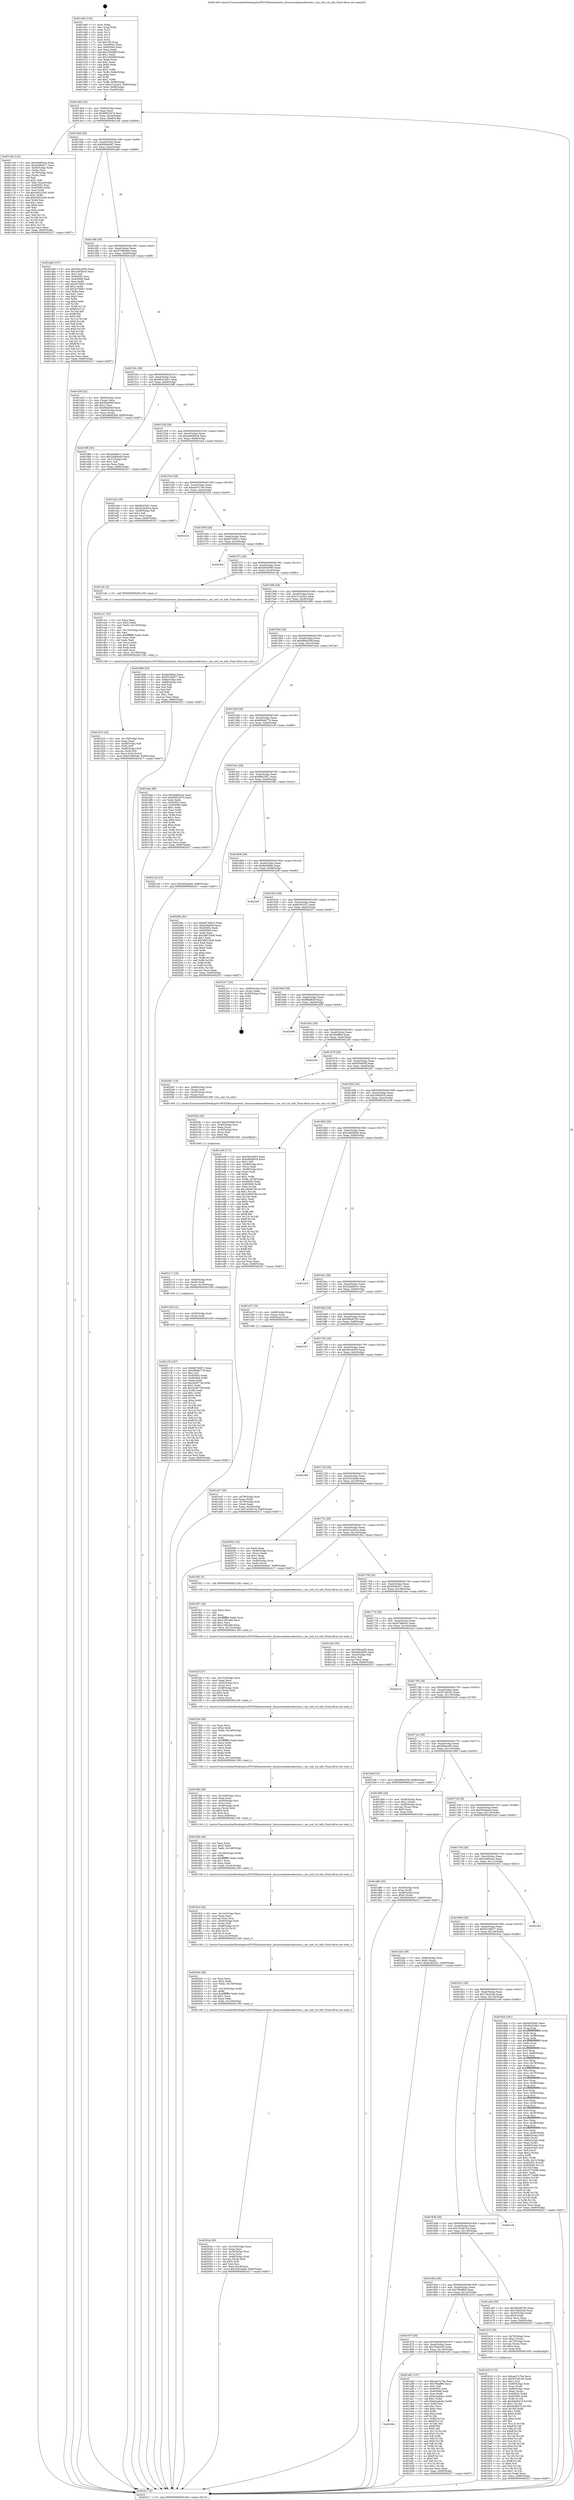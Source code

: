 digraph "0x401440" {
  label = "0x401440 (/mnt/c/Users/mathe/Desktop/tcc/POCII/binaries/extr_linuxsoundaoacodecstas.c_tas_snd_vol_info_Final-ollvm.out::main(0))"
  labelloc = "t"
  node[shape=record]

  Entry [label="",width=0.3,height=0.3,shape=circle,fillcolor=black,style=filled]
  "0x4014b4" [label="{
     0x4014b4 [32]\l
     | [instrs]\l
     &nbsp;&nbsp;0x4014b4 \<+6\>: mov -0x90(%rbp),%eax\l
     &nbsp;&nbsp;0x4014ba \<+2\>: mov %eax,%ecx\l
     &nbsp;&nbsp;0x4014bc \<+6\>: sub $0x90923474,%ecx\l
     &nbsp;&nbsp;0x4014c2 \<+6\>: mov %eax,-0xa4(%rbp)\l
     &nbsp;&nbsp;0x4014c8 \<+6\>: mov %ecx,-0xa8(%rbp)\l
     &nbsp;&nbsp;0x4014ce \<+6\>: je 0000000000401c44 \<main+0x804\>\l
  }"]
  "0x401c44" [label="{
     0x401c44 [122]\l
     | [instrs]\l
     &nbsp;&nbsp;0x401c44 \<+5\>: mov $0x5ed82ace,%eax\l
     &nbsp;&nbsp;0x401c49 \<+5\>: mov $0x4268c617,%ecx\l
     &nbsp;&nbsp;0x401c4e \<+4\>: mov -0x60(%rbp),%rdx\l
     &nbsp;&nbsp;0x401c52 \<+2\>: mov (%rdx),%esi\l
     &nbsp;&nbsp;0x401c54 \<+4\>: mov -0x70(%rbp),%rdx\l
     &nbsp;&nbsp;0x401c58 \<+2\>: cmp (%rdx),%esi\l
     &nbsp;&nbsp;0x401c5a \<+4\>: setl %dil\l
     &nbsp;&nbsp;0x401c5e \<+4\>: and $0x1,%dil\l
     &nbsp;&nbsp;0x401c62 \<+4\>: mov %dil,-0x2a(%rbp)\l
     &nbsp;&nbsp;0x401c66 \<+7\>: mov 0x40505c,%esi\l
     &nbsp;&nbsp;0x401c6d \<+8\>: mov 0x405060,%r8d\l
     &nbsp;&nbsp;0x401c75 \<+3\>: mov %esi,%r9d\l
     &nbsp;&nbsp;0x401c78 \<+7\>: sub $0x34022345,%r9d\l
     &nbsp;&nbsp;0x401c7f \<+4\>: sub $0x1,%r9d\l
     &nbsp;&nbsp;0x401c83 \<+7\>: add $0x34022345,%r9d\l
     &nbsp;&nbsp;0x401c8a \<+4\>: imul %r9d,%esi\l
     &nbsp;&nbsp;0x401c8e \<+3\>: and $0x1,%esi\l
     &nbsp;&nbsp;0x401c91 \<+3\>: cmp $0x0,%esi\l
     &nbsp;&nbsp;0x401c94 \<+4\>: sete %dil\l
     &nbsp;&nbsp;0x401c98 \<+4\>: cmp $0xa,%r8d\l
     &nbsp;&nbsp;0x401c9c \<+4\>: setl %r10b\l
     &nbsp;&nbsp;0x401ca0 \<+3\>: mov %dil,%r11b\l
     &nbsp;&nbsp;0x401ca3 \<+3\>: and %r10b,%r11b\l
     &nbsp;&nbsp;0x401ca6 \<+3\>: xor %r10b,%dil\l
     &nbsp;&nbsp;0x401ca9 \<+3\>: or %dil,%r11b\l
     &nbsp;&nbsp;0x401cac \<+4\>: test $0x1,%r11b\l
     &nbsp;&nbsp;0x401cb0 \<+3\>: cmovne %ecx,%eax\l
     &nbsp;&nbsp;0x401cb3 \<+6\>: mov %eax,-0x90(%rbp)\l
     &nbsp;&nbsp;0x401cb9 \<+5\>: jmp 0000000000402417 \<main+0xfd7\>\l
  }"]
  "0x4014d4" [label="{
     0x4014d4 [28]\l
     | [instrs]\l
     &nbsp;&nbsp;0x4014d4 \<+5\>: jmp 00000000004014d9 \<main+0x99\>\l
     &nbsp;&nbsp;0x4014d9 \<+6\>: mov -0xa4(%rbp),%eax\l
     &nbsp;&nbsp;0x4014df \<+5\>: sub $0x95d444a7,%eax\l
     &nbsp;&nbsp;0x4014e4 \<+6\>: mov %eax,-0xac(%rbp)\l
     &nbsp;&nbsp;0x4014ea \<+6\>: je 0000000000401da6 \<main+0x966\>\l
  }"]
  Exit [label="",width=0.3,height=0.3,shape=circle,fillcolor=black,style=filled,peripheries=2]
  "0x401da6" [label="{
     0x401da6 [147]\l
     | [instrs]\l
     &nbsp;&nbsp;0x401da6 \<+5\>: mov $0x3b3ce003,%eax\l
     &nbsp;&nbsp;0x401dab \<+5\>: mov $0x1fe83916,%ecx\l
     &nbsp;&nbsp;0x401db0 \<+2\>: mov $0x1,%dl\l
     &nbsp;&nbsp;0x401db2 \<+7\>: mov 0x40505c,%esi\l
     &nbsp;&nbsp;0x401db9 \<+7\>: mov 0x405060,%edi\l
     &nbsp;&nbsp;0x401dc0 \<+3\>: mov %esi,%r8d\l
     &nbsp;&nbsp;0x401dc3 \<+7\>: add $0x437f0fa7,%r8d\l
     &nbsp;&nbsp;0x401dca \<+4\>: sub $0x1,%r8d\l
     &nbsp;&nbsp;0x401dce \<+7\>: sub $0x437f0fa7,%r8d\l
     &nbsp;&nbsp;0x401dd5 \<+4\>: imul %r8d,%esi\l
     &nbsp;&nbsp;0x401dd9 \<+3\>: and $0x1,%esi\l
     &nbsp;&nbsp;0x401ddc \<+3\>: cmp $0x0,%esi\l
     &nbsp;&nbsp;0x401ddf \<+4\>: sete %r9b\l
     &nbsp;&nbsp;0x401de3 \<+3\>: cmp $0xa,%edi\l
     &nbsp;&nbsp;0x401de6 \<+4\>: setl %r10b\l
     &nbsp;&nbsp;0x401dea \<+3\>: mov %r9b,%r11b\l
     &nbsp;&nbsp;0x401ded \<+4\>: xor $0xff,%r11b\l
     &nbsp;&nbsp;0x401df1 \<+3\>: mov %r10b,%bl\l
     &nbsp;&nbsp;0x401df4 \<+3\>: xor $0xff,%bl\l
     &nbsp;&nbsp;0x401df7 \<+3\>: xor $0x0,%dl\l
     &nbsp;&nbsp;0x401dfa \<+3\>: mov %r11b,%r14b\l
     &nbsp;&nbsp;0x401dfd \<+4\>: and $0x0,%r14b\l
     &nbsp;&nbsp;0x401e01 \<+3\>: and %dl,%r9b\l
     &nbsp;&nbsp;0x401e04 \<+3\>: mov %bl,%r15b\l
     &nbsp;&nbsp;0x401e07 \<+4\>: and $0x0,%r15b\l
     &nbsp;&nbsp;0x401e0b \<+3\>: and %dl,%r10b\l
     &nbsp;&nbsp;0x401e0e \<+3\>: or %r9b,%r14b\l
     &nbsp;&nbsp;0x401e11 \<+3\>: or %r10b,%r15b\l
     &nbsp;&nbsp;0x401e14 \<+3\>: xor %r15b,%r14b\l
     &nbsp;&nbsp;0x401e17 \<+3\>: or %bl,%r11b\l
     &nbsp;&nbsp;0x401e1a \<+4\>: xor $0xff,%r11b\l
     &nbsp;&nbsp;0x401e1e \<+3\>: or $0x0,%dl\l
     &nbsp;&nbsp;0x401e21 \<+3\>: and %dl,%r11b\l
     &nbsp;&nbsp;0x401e24 \<+3\>: or %r11b,%r14b\l
     &nbsp;&nbsp;0x401e27 \<+4\>: test $0x1,%r14b\l
     &nbsp;&nbsp;0x401e2b \<+3\>: cmovne %ecx,%eax\l
     &nbsp;&nbsp;0x401e2e \<+6\>: mov %eax,-0x90(%rbp)\l
     &nbsp;&nbsp;0x401e34 \<+5\>: jmp 0000000000402417 \<main+0xfd7\>\l
  }"]
  "0x4014f0" [label="{
     0x4014f0 [28]\l
     | [instrs]\l
     &nbsp;&nbsp;0x4014f0 \<+5\>: jmp 00000000004014f5 \<main+0xb5\>\l
     &nbsp;&nbsp;0x4014f5 \<+6\>: mov -0xa4(%rbp),%eax\l
     &nbsp;&nbsp;0x4014fb \<+5\>: sub $0x974804dd,%eax\l
     &nbsp;&nbsp;0x401500 \<+6\>: mov %eax,-0xb0(%rbp)\l
     &nbsp;&nbsp;0x401506 \<+6\>: je 0000000000401d3f \<main+0x8ff\>\l
  }"]
  "0x402135" [label="{
     0x402135 [147]\l
     | [instrs]\l
     &nbsp;&nbsp;0x402135 \<+5\>: mov $0xb6746b7c,%eax\l
     &nbsp;&nbsp;0x40213a \<+5\>: mov $0xd98de77d,%esi\l
     &nbsp;&nbsp;0x40213f \<+2\>: mov $0x1,%cl\l
     &nbsp;&nbsp;0x402141 \<+7\>: mov 0x40505c,%edx\l
     &nbsp;&nbsp;0x402148 \<+8\>: mov 0x405060,%r8d\l
     &nbsp;&nbsp;0x402150 \<+3\>: mov %edx,%r9d\l
     &nbsp;&nbsp;0x402153 \<+7\>: sub $0x2a5977df,%r9d\l
     &nbsp;&nbsp;0x40215a \<+4\>: sub $0x1,%r9d\l
     &nbsp;&nbsp;0x40215e \<+7\>: add $0x2a5977df,%r9d\l
     &nbsp;&nbsp;0x402165 \<+4\>: imul %r9d,%edx\l
     &nbsp;&nbsp;0x402169 \<+3\>: and $0x1,%edx\l
     &nbsp;&nbsp;0x40216c \<+3\>: cmp $0x0,%edx\l
     &nbsp;&nbsp;0x40216f \<+4\>: sete %r10b\l
     &nbsp;&nbsp;0x402173 \<+4\>: cmp $0xa,%r8d\l
     &nbsp;&nbsp;0x402177 \<+4\>: setl %r11b\l
     &nbsp;&nbsp;0x40217b \<+3\>: mov %r10b,%bl\l
     &nbsp;&nbsp;0x40217e \<+3\>: xor $0xff,%bl\l
     &nbsp;&nbsp;0x402181 \<+3\>: mov %r11b,%r14b\l
     &nbsp;&nbsp;0x402184 \<+4\>: xor $0xff,%r14b\l
     &nbsp;&nbsp;0x402188 \<+3\>: xor $0x1,%cl\l
     &nbsp;&nbsp;0x40218b \<+3\>: mov %bl,%r15b\l
     &nbsp;&nbsp;0x40218e \<+4\>: and $0xff,%r15b\l
     &nbsp;&nbsp;0x402192 \<+3\>: and %cl,%r10b\l
     &nbsp;&nbsp;0x402195 \<+3\>: mov %r14b,%r12b\l
     &nbsp;&nbsp;0x402198 \<+4\>: and $0xff,%r12b\l
     &nbsp;&nbsp;0x40219c \<+3\>: and %cl,%r11b\l
     &nbsp;&nbsp;0x40219f \<+3\>: or %r10b,%r15b\l
     &nbsp;&nbsp;0x4021a2 \<+3\>: or %r11b,%r12b\l
     &nbsp;&nbsp;0x4021a5 \<+3\>: xor %r12b,%r15b\l
     &nbsp;&nbsp;0x4021a8 \<+3\>: or %r14b,%bl\l
     &nbsp;&nbsp;0x4021ab \<+3\>: xor $0xff,%bl\l
     &nbsp;&nbsp;0x4021ae \<+3\>: or $0x1,%cl\l
     &nbsp;&nbsp;0x4021b1 \<+2\>: and %cl,%bl\l
     &nbsp;&nbsp;0x4021b3 \<+3\>: or %bl,%r15b\l
     &nbsp;&nbsp;0x4021b6 \<+4\>: test $0x1,%r15b\l
     &nbsp;&nbsp;0x4021ba \<+3\>: cmovne %esi,%eax\l
     &nbsp;&nbsp;0x4021bd \<+6\>: mov %eax,-0x90(%rbp)\l
     &nbsp;&nbsp;0x4021c3 \<+5\>: jmp 0000000000402417 \<main+0xfd7\>\l
  }"]
  "0x401d3f" [label="{
     0x401d3f [42]\l
     | [instrs]\l
     &nbsp;&nbsp;0x401d3f \<+4\>: mov -0x60(%rbp),%rax\l
     &nbsp;&nbsp;0x401d43 \<+2\>: mov (%rax),%ecx\l
     &nbsp;&nbsp;0x401d45 \<+6\>: add $0xf5bef5ef,%ecx\l
     &nbsp;&nbsp;0x401d4b \<+3\>: add $0x1,%ecx\l
     &nbsp;&nbsp;0x401d4e \<+6\>: sub $0xf5bef5ef,%ecx\l
     &nbsp;&nbsp;0x401d54 \<+4\>: mov -0x60(%rbp),%rax\l
     &nbsp;&nbsp;0x401d58 \<+2\>: mov %ecx,(%rax)\l
     &nbsp;&nbsp;0x401d5a \<+10\>: movl $0xd86d25bf,-0x90(%rbp)\l
     &nbsp;&nbsp;0x401d64 \<+5\>: jmp 0000000000402417 \<main+0xfd7\>\l
  }"]
  "0x40150c" [label="{
     0x40150c [28]\l
     | [instrs]\l
     &nbsp;&nbsp;0x40150c \<+5\>: jmp 0000000000401511 \<main+0xd1\>\l
     &nbsp;&nbsp;0x401511 \<+6\>: mov -0xa4(%rbp),%eax\l
     &nbsp;&nbsp;0x401517 \<+5\>: sub $0x9dc534b1,%eax\l
     &nbsp;&nbsp;0x40151c \<+6\>: mov %eax,-0xb4(%rbp)\l
     &nbsp;&nbsp;0x401522 \<+6\>: je 00000000004019f8 \<main+0x5b8\>\l
  }"]
  "0x402129" [label="{
     0x402129 [12]\l
     | [instrs]\l
     &nbsp;&nbsp;0x402129 \<+4\>: mov -0x50(%rbp),%rdi\l
     &nbsp;&nbsp;0x40212d \<+3\>: mov (%rdi),%rdi\l
     &nbsp;&nbsp;0x402130 \<+5\>: call 0000000000401030 \<free@plt\>\l
     | [calls]\l
     &nbsp;&nbsp;0x401030 \{1\} (unknown)\l
  }"]
  "0x4019f8" [label="{
     0x4019f8 [30]\l
     | [instrs]\l
     &nbsp;&nbsp;0x4019f8 \<+5\>: mov $0x2ddd9c1c,%eax\l
     &nbsp;&nbsp;0x4019fd \<+5\>: mov $0x2ab68440,%ecx\l
     &nbsp;&nbsp;0x401a02 \<+3\>: mov -0x31(%rbp),%dl\l
     &nbsp;&nbsp;0x401a05 \<+3\>: test $0x1,%dl\l
     &nbsp;&nbsp;0x401a08 \<+3\>: cmovne %ecx,%eax\l
     &nbsp;&nbsp;0x401a0b \<+6\>: mov %eax,-0x90(%rbp)\l
     &nbsp;&nbsp;0x401a11 \<+5\>: jmp 0000000000402417 \<main+0xfd7\>\l
  }"]
  "0x401528" [label="{
     0x401528 [28]\l
     | [instrs]\l
     &nbsp;&nbsp;0x401528 \<+5\>: jmp 000000000040152d \<main+0xed\>\l
     &nbsp;&nbsp;0x40152d \<+6\>: mov -0xa4(%rbp),%eax\l
     &nbsp;&nbsp;0x401533 \<+5\>: sub $0xa4926918,%eax\l
     &nbsp;&nbsp;0x401538 \<+6\>: mov %eax,-0xb8(%rbp)\l
     &nbsp;&nbsp;0x40153e \<+6\>: je 0000000000401ee4 \<main+0xaa4\>\l
  }"]
  "0x402117" [label="{
     0x402117 [18]\l
     | [instrs]\l
     &nbsp;&nbsp;0x402117 \<+4\>: mov -0x68(%rbp),%rdi\l
     &nbsp;&nbsp;0x40211b \<+3\>: mov (%rdi),%rdi\l
     &nbsp;&nbsp;0x40211e \<+6\>: mov %eax,-0x158(%rbp)\l
     &nbsp;&nbsp;0x402124 \<+5\>: call 0000000000401030 \<free@plt\>\l
     | [calls]\l
     &nbsp;&nbsp;0x401030 \{1\} (unknown)\l
  }"]
  "0x401ee4" [label="{
     0x401ee4 [30]\l
     | [instrs]\l
     &nbsp;&nbsp;0x401ee4 \<+5\>: mov $0xf8423f21,%eax\l
     &nbsp;&nbsp;0x401ee9 \<+5\>: mov $0x422a401a,%ecx\l
     &nbsp;&nbsp;0x401eee \<+3\>: mov -0x29(%rbp),%dl\l
     &nbsp;&nbsp;0x401ef1 \<+3\>: test $0x1,%dl\l
     &nbsp;&nbsp;0x401ef4 \<+3\>: cmovne %ecx,%eax\l
     &nbsp;&nbsp;0x401ef7 \<+6\>: mov %eax,-0x90(%rbp)\l
     &nbsp;&nbsp;0x401efd \<+5\>: jmp 0000000000402417 \<main+0xfd7\>\l
  }"]
  "0x401544" [label="{
     0x401544 [28]\l
     | [instrs]\l
     &nbsp;&nbsp;0x401544 \<+5\>: jmp 0000000000401549 \<main+0x109\>\l
     &nbsp;&nbsp;0x401549 \<+6\>: mov -0xa4(%rbp),%eax\l
     &nbsp;&nbsp;0x40154f \<+5\>: sub $0xae47c70e,%eax\l
     &nbsp;&nbsp;0x401554 \<+6\>: mov %eax,-0xbc(%rbp)\l
     &nbsp;&nbsp;0x40155a \<+6\>: je 0000000000402324 \<main+0xee4\>\l
  }"]
  "0x4020fa" [label="{
     0x4020fa [29]\l
     | [instrs]\l
     &nbsp;&nbsp;0x4020fa \<+10\>: movabs $0x4030b6,%rdi\l
     &nbsp;&nbsp;0x402104 \<+4\>: mov -0x40(%rbp),%rsi\l
     &nbsp;&nbsp;0x402108 \<+2\>: mov %eax,(%rsi)\l
     &nbsp;&nbsp;0x40210a \<+4\>: mov -0x40(%rbp),%rsi\l
     &nbsp;&nbsp;0x40210e \<+2\>: mov (%rsi),%esi\l
     &nbsp;&nbsp;0x402110 \<+2\>: mov $0x0,%al\l
     &nbsp;&nbsp;0x402112 \<+5\>: call 0000000000401040 \<printf@plt\>\l
     | [calls]\l
     &nbsp;&nbsp;0x401040 \{1\} (unknown)\l
  }"]
  "0x402324" [label="{
     0x402324\l
  }", style=dashed]
  "0x401560" [label="{
     0x401560 [28]\l
     | [instrs]\l
     &nbsp;&nbsp;0x401560 \<+5\>: jmp 0000000000401565 \<main+0x125\>\l
     &nbsp;&nbsp;0x401565 \<+6\>: mov -0xa4(%rbp),%eax\l
     &nbsp;&nbsp;0x40156b \<+5\>: sub $0xb6746b7c,%eax\l
     &nbsp;&nbsp;0x401570 \<+6\>: mov %eax,-0xc0(%rbp)\l
     &nbsp;&nbsp;0x401576 \<+6\>: je 00000000004023ab \<main+0xf6b\>\l
  }"]
  "0x40203a" [label="{
     0x40203a [48]\l
     | [instrs]\l
     &nbsp;&nbsp;0x40203a \<+6\>: mov -0x154(%rbp),%ecx\l
     &nbsp;&nbsp;0x402040 \<+3\>: imul %eax,%ecx\l
     &nbsp;&nbsp;0x402043 \<+4\>: mov -0x50(%rbp),%rsi\l
     &nbsp;&nbsp;0x402047 \<+3\>: mov (%rsi),%rsi\l
     &nbsp;&nbsp;0x40204a \<+4\>: mov -0x48(%rbp),%rdi\l
     &nbsp;&nbsp;0x40204e \<+3\>: movslq (%rdi),%rdi\l
     &nbsp;&nbsp;0x402051 \<+4\>: shl $0x5,%rdi\l
     &nbsp;&nbsp;0x402055 \<+3\>: add %rdi,%rsi\l
     &nbsp;&nbsp;0x402058 \<+3\>: mov %ecx,0x18(%rsi)\l
     &nbsp;&nbsp;0x40205b \<+10\>: movl $0x3c91ded6,-0x90(%rbp)\l
     &nbsp;&nbsp;0x402065 \<+5\>: jmp 0000000000402417 \<main+0xfd7\>\l
  }"]
  "0x4023ab" [label="{
     0x4023ab\l
  }", style=dashed]
  "0x40157c" [label="{
     0x40157c [28]\l
     | [instrs]\l
     &nbsp;&nbsp;0x40157c \<+5\>: jmp 0000000000401581 \<main+0x141\>\l
     &nbsp;&nbsp;0x401581 \<+6\>: mov -0xa4(%rbp),%eax\l
     &nbsp;&nbsp;0x401587 \<+5\>: sub $0xb6fc6095,%eax\l
     &nbsp;&nbsp;0x40158c \<+6\>: mov %eax,-0xc4(%rbp)\l
     &nbsp;&nbsp;0x401592 \<+6\>: je 0000000000401cdc \<main+0x89c\>\l
  }"]
  "0x40200c" [label="{
     0x40200c [46]\l
     | [instrs]\l
     &nbsp;&nbsp;0x40200c \<+2\>: xor %ecx,%ecx\l
     &nbsp;&nbsp;0x40200e \<+5\>: mov $0x2,%edx\l
     &nbsp;&nbsp;0x402013 \<+6\>: mov %edx,-0x150(%rbp)\l
     &nbsp;&nbsp;0x402019 \<+1\>: cltd\l
     &nbsp;&nbsp;0x40201a \<+7\>: mov -0x150(%rbp),%r8d\l
     &nbsp;&nbsp;0x402021 \<+3\>: idiv %r8d\l
     &nbsp;&nbsp;0x402024 \<+6\>: imul $0xfffffffe,%edx,%edx\l
     &nbsp;&nbsp;0x40202a \<+3\>: sub $0x1,%ecx\l
     &nbsp;&nbsp;0x40202d \<+2\>: sub %ecx,%edx\l
     &nbsp;&nbsp;0x40202f \<+6\>: mov %edx,-0x154(%rbp)\l
     &nbsp;&nbsp;0x402035 \<+5\>: call 0000000000401160 \<next_i\>\l
     | [calls]\l
     &nbsp;&nbsp;0x401160 \{1\} (/mnt/c/Users/mathe/Desktop/tcc/POCII/binaries/extr_linuxsoundaoacodecstas.c_tas_snd_vol_info_Final-ollvm.out::next_i)\l
  }"]
  "0x401cdc" [label="{
     0x401cdc [5]\l
     | [instrs]\l
     &nbsp;&nbsp;0x401cdc \<+5\>: call 0000000000401160 \<next_i\>\l
     | [calls]\l
     &nbsp;&nbsp;0x401160 \{1\} (/mnt/c/Users/mathe/Desktop/tcc/POCII/binaries/extr_linuxsoundaoacodecstas.c_tas_snd_vol_info_Final-ollvm.out::next_i)\l
  }"]
  "0x401598" [label="{
     0x401598 [28]\l
     | [instrs]\l
     &nbsp;&nbsp;0x401598 \<+5\>: jmp 000000000040159d \<main+0x15d\>\l
     &nbsp;&nbsp;0x40159d \<+6\>: mov -0xa4(%rbp),%eax\l
     &nbsp;&nbsp;0x4015a3 \<+5\>: sub $0xc31a2dc2,%eax\l
     &nbsp;&nbsp;0x4015a8 \<+6\>: mov %eax,-0xc8(%rbp)\l
     &nbsp;&nbsp;0x4015ae \<+6\>: je 0000000000401896 \<main+0x456\>\l
  }"]
  "0x401fe2" [label="{
     0x401fe2 [42]\l
     | [instrs]\l
     &nbsp;&nbsp;0x401fe2 \<+6\>: mov -0x14c(%rbp),%ecx\l
     &nbsp;&nbsp;0x401fe8 \<+3\>: imul %eax,%ecx\l
     &nbsp;&nbsp;0x401feb \<+3\>: movslq %ecx,%rsi\l
     &nbsp;&nbsp;0x401fee \<+4\>: mov -0x50(%rbp),%rdi\l
     &nbsp;&nbsp;0x401ff2 \<+3\>: mov (%rdi),%rdi\l
     &nbsp;&nbsp;0x401ff5 \<+4\>: mov -0x48(%rbp),%r10\l
     &nbsp;&nbsp;0x401ff9 \<+3\>: movslq (%r10),%r10\l
     &nbsp;&nbsp;0x401ffc \<+4\>: shl $0x5,%r10\l
     &nbsp;&nbsp;0x402000 \<+3\>: add %r10,%rdi\l
     &nbsp;&nbsp;0x402003 \<+4\>: mov %rsi,0x10(%rdi)\l
     &nbsp;&nbsp;0x402007 \<+5\>: call 0000000000401160 \<next_i\>\l
     | [calls]\l
     &nbsp;&nbsp;0x401160 \{1\} (/mnt/c/Users/mathe/Desktop/tcc/POCII/binaries/extr_linuxsoundaoacodecstas.c_tas_snd_vol_info_Final-ollvm.out::next_i)\l
  }"]
  "0x401896" [label="{
     0x401896 [53]\l
     | [instrs]\l
     &nbsp;&nbsp;0x401896 \<+5\>: mov $0xfa03fddc,%eax\l
     &nbsp;&nbsp;0x40189b \<+5\>: mov $0x6519a977,%ecx\l
     &nbsp;&nbsp;0x4018a0 \<+6\>: mov -0x8a(%rbp),%dl\l
     &nbsp;&nbsp;0x4018a6 \<+7\>: mov -0x89(%rbp),%sil\l
     &nbsp;&nbsp;0x4018ad \<+3\>: mov %dl,%dil\l
     &nbsp;&nbsp;0x4018b0 \<+3\>: and %sil,%dil\l
     &nbsp;&nbsp;0x4018b3 \<+3\>: xor %sil,%dl\l
     &nbsp;&nbsp;0x4018b6 \<+3\>: or %dl,%dil\l
     &nbsp;&nbsp;0x4018b9 \<+4\>: test $0x1,%dil\l
     &nbsp;&nbsp;0x4018bd \<+3\>: cmovne %ecx,%eax\l
     &nbsp;&nbsp;0x4018c0 \<+6\>: mov %eax,-0x90(%rbp)\l
     &nbsp;&nbsp;0x4018c6 \<+5\>: jmp 0000000000402417 \<main+0xfd7\>\l
  }"]
  "0x4015b4" [label="{
     0x4015b4 [28]\l
     | [instrs]\l
     &nbsp;&nbsp;0x4015b4 \<+5\>: jmp 00000000004015b9 \<main+0x179\>\l
     &nbsp;&nbsp;0x4015b9 \<+6\>: mov -0xa4(%rbp),%eax\l
     &nbsp;&nbsp;0x4015bf \<+5\>: sub $0xd86d25bf,%eax\l
     &nbsp;&nbsp;0x4015c4 \<+6\>: mov %eax,-0xcc(%rbp)\l
     &nbsp;&nbsp;0x4015ca \<+6\>: je 0000000000401bee \<main+0x7ae\>\l
  }"]
  "0x402417" [label="{
     0x402417 [5]\l
     | [instrs]\l
     &nbsp;&nbsp;0x402417 \<+5\>: jmp 00000000004014b4 \<main+0x74\>\l
  }"]
  "0x401440" [label="{
     0x401440 [116]\l
     | [instrs]\l
     &nbsp;&nbsp;0x401440 \<+1\>: push %rbp\l
     &nbsp;&nbsp;0x401441 \<+3\>: mov %rsp,%rbp\l
     &nbsp;&nbsp;0x401444 \<+2\>: push %r15\l
     &nbsp;&nbsp;0x401446 \<+2\>: push %r14\l
     &nbsp;&nbsp;0x401448 \<+2\>: push %r13\l
     &nbsp;&nbsp;0x40144a \<+2\>: push %r12\l
     &nbsp;&nbsp;0x40144c \<+1\>: push %rbx\l
     &nbsp;&nbsp;0x40144d \<+7\>: sub $0x158,%rsp\l
     &nbsp;&nbsp;0x401454 \<+7\>: mov 0x40505c,%eax\l
     &nbsp;&nbsp;0x40145b \<+7\>: mov 0x405060,%ecx\l
     &nbsp;&nbsp;0x401462 \<+2\>: mov %eax,%edx\l
     &nbsp;&nbsp;0x401464 \<+6\>: add $0x192b8f2f,%edx\l
     &nbsp;&nbsp;0x40146a \<+3\>: sub $0x1,%edx\l
     &nbsp;&nbsp;0x40146d \<+6\>: sub $0x192b8f2f,%edx\l
     &nbsp;&nbsp;0x401473 \<+3\>: imul %edx,%eax\l
     &nbsp;&nbsp;0x401476 \<+3\>: and $0x1,%eax\l
     &nbsp;&nbsp;0x401479 \<+3\>: cmp $0x0,%eax\l
     &nbsp;&nbsp;0x40147c \<+4\>: sete %r8b\l
     &nbsp;&nbsp;0x401480 \<+4\>: and $0x1,%r8b\l
     &nbsp;&nbsp;0x401484 \<+7\>: mov %r8b,-0x8a(%rbp)\l
     &nbsp;&nbsp;0x40148b \<+3\>: cmp $0xa,%ecx\l
     &nbsp;&nbsp;0x40148e \<+4\>: setl %r8b\l
     &nbsp;&nbsp;0x401492 \<+4\>: and $0x1,%r8b\l
     &nbsp;&nbsp;0x401496 \<+7\>: mov %r8b,-0x89(%rbp)\l
     &nbsp;&nbsp;0x40149d \<+10\>: movl $0xc31a2dc2,-0x90(%rbp)\l
     &nbsp;&nbsp;0x4014a7 \<+6\>: mov %edi,-0x94(%rbp)\l
     &nbsp;&nbsp;0x4014ad \<+7\>: mov %rsi,-0xa0(%rbp)\l
  }"]
  "0x401fb4" [label="{
     0x401fb4 [46]\l
     | [instrs]\l
     &nbsp;&nbsp;0x401fb4 \<+2\>: xor %ecx,%ecx\l
     &nbsp;&nbsp;0x401fb6 \<+5\>: mov $0x2,%edx\l
     &nbsp;&nbsp;0x401fbb \<+6\>: mov %edx,-0x148(%rbp)\l
     &nbsp;&nbsp;0x401fc1 \<+1\>: cltd\l
     &nbsp;&nbsp;0x401fc2 \<+7\>: mov -0x148(%rbp),%r8d\l
     &nbsp;&nbsp;0x401fc9 \<+3\>: idiv %r8d\l
     &nbsp;&nbsp;0x401fcc \<+6\>: imul $0xfffffffe,%edx,%edx\l
     &nbsp;&nbsp;0x401fd2 \<+3\>: sub $0x1,%ecx\l
     &nbsp;&nbsp;0x401fd5 \<+2\>: sub %ecx,%edx\l
     &nbsp;&nbsp;0x401fd7 \<+6\>: mov %edx,-0x14c(%rbp)\l
     &nbsp;&nbsp;0x401fdd \<+5\>: call 0000000000401160 \<next_i\>\l
     | [calls]\l
     &nbsp;&nbsp;0x401160 \{1\} (/mnt/c/Users/mathe/Desktop/tcc/POCII/binaries/extr_linuxsoundaoacodecstas.c_tas_snd_vol_info_Final-ollvm.out::next_i)\l
  }"]
  "0x401bee" [label="{
     0x401bee [86]\l
     | [instrs]\l
     &nbsp;&nbsp;0x401bee \<+5\>: mov $0x5ed82ace,%eax\l
     &nbsp;&nbsp;0x401bf3 \<+5\>: mov $0x90923474,%ecx\l
     &nbsp;&nbsp;0x401bf8 \<+2\>: xor %edx,%edx\l
     &nbsp;&nbsp;0x401bfa \<+7\>: mov 0x40505c,%esi\l
     &nbsp;&nbsp;0x401c01 \<+7\>: mov 0x405060,%edi\l
     &nbsp;&nbsp;0x401c08 \<+3\>: sub $0x1,%edx\l
     &nbsp;&nbsp;0x401c0b \<+3\>: mov %esi,%r8d\l
     &nbsp;&nbsp;0x401c0e \<+3\>: add %edx,%r8d\l
     &nbsp;&nbsp;0x401c11 \<+4\>: imul %r8d,%esi\l
     &nbsp;&nbsp;0x401c15 \<+3\>: and $0x1,%esi\l
     &nbsp;&nbsp;0x401c18 \<+3\>: cmp $0x0,%esi\l
     &nbsp;&nbsp;0x401c1b \<+4\>: sete %r9b\l
     &nbsp;&nbsp;0x401c1f \<+3\>: cmp $0xa,%edi\l
     &nbsp;&nbsp;0x401c22 \<+4\>: setl %r10b\l
     &nbsp;&nbsp;0x401c26 \<+3\>: mov %r9b,%r11b\l
     &nbsp;&nbsp;0x401c29 \<+3\>: and %r10b,%r11b\l
     &nbsp;&nbsp;0x401c2c \<+3\>: xor %r10b,%r9b\l
     &nbsp;&nbsp;0x401c2f \<+3\>: or %r9b,%r11b\l
     &nbsp;&nbsp;0x401c32 \<+4\>: test $0x1,%r11b\l
     &nbsp;&nbsp;0x401c36 \<+3\>: cmovne %ecx,%eax\l
     &nbsp;&nbsp;0x401c39 \<+6\>: mov %eax,-0x90(%rbp)\l
     &nbsp;&nbsp;0x401c3f \<+5\>: jmp 0000000000402417 \<main+0xfd7\>\l
  }"]
  "0x4015d0" [label="{
     0x4015d0 [28]\l
     | [instrs]\l
     &nbsp;&nbsp;0x4015d0 \<+5\>: jmp 00000000004015d5 \<main+0x195\>\l
     &nbsp;&nbsp;0x4015d5 \<+6\>: mov -0xa4(%rbp),%eax\l
     &nbsp;&nbsp;0x4015db \<+5\>: sub $0xd98de77d,%eax\l
     &nbsp;&nbsp;0x4015e0 \<+6\>: mov %eax,-0xd0(%rbp)\l
     &nbsp;&nbsp;0x4015e6 \<+6\>: je 00000000004021c8 \<main+0xd88\>\l
  }"]
  "0x401f8e" [label="{
     0x401f8e [38]\l
     | [instrs]\l
     &nbsp;&nbsp;0x401f8e \<+6\>: mov -0x144(%rbp),%ecx\l
     &nbsp;&nbsp;0x401f94 \<+3\>: imul %eax,%ecx\l
     &nbsp;&nbsp;0x401f97 \<+4\>: mov -0x50(%rbp),%rsi\l
     &nbsp;&nbsp;0x401f9b \<+3\>: mov (%rsi),%rsi\l
     &nbsp;&nbsp;0x401f9e \<+4\>: mov -0x48(%rbp),%rdi\l
     &nbsp;&nbsp;0x401fa2 \<+3\>: movslq (%rdi),%rdi\l
     &nbsp;&nbsp;0x401fa5 \<+4\>: shl $0x5,%rdi\l
     &nbsp;&nbsp;0x401fa9 \<+3\>: add %rdi,%rsi\l
     &nbsp;&nbsp;0x401fac \<+3\>: mov %ecx,0x8(%rsi)\l
     &nbsp;&nbsp;0x401faf \<+5\>: call 0000000000401160 \<next_i\>\l
     | [calls]\l
     &nbsp;&nbsp;0x401160 \{1\} (/mnt/c/Users/mathe/Desktop/tcc/POCII/binaries/extr_linuxsoundaoacodecstas.c_tas_snd_vol_info_Final-ollvm.out::next_i)\l
  }"]
  "0x4021c8" [label="{
     0x4021c8 [15]\l
     | [instrs]\l
     &nbsp;&nbsp;0x4021c8 \<+10\>: movl $0x582faad4,-0x90(%rbp)\l
     &nbsp;&nbsp;0x4021d2 \<+5\>: jmp 0000000000402417 \<main+0xfd7\>\l
  }"]
  "0x4015ec" [label="{
     0x4015ec [28]\l
     | [instrs]\l
     &nbsp;&nbsp;0x4015ec \<+5\>: jmp 00000000004015f1 \<main+0x1b1\>\l
     &nbsp;&nbsp;0x4015f1 \<+6\>: mov -0xa4(%rbp),%eax\l
     &nbsp;&nbsp;0x4015f7 \<+5\>: sub $0xf8423f21,%eax\l
     &nbsp;&nbsp;0x4015fc \<+6\>: mov %eax,-0xd4(%rbp)\l
     &nbsp;&nbsp;0x401602 \<+6\>: je 000000000040208c \<main+0xc4c\>\l
  }"]
  "0x401f54" [label="{
     0x401f54 [58]\l
     | [instrs]\l
     &nbsp;&nbsp;0x401f54 \<+2\>: xor %ecx,%ecx\l
     &nbsp;&nbsp;0x401f56 \<+5\>: mov $0x2,%edx\l
     &nbsp;&nbsp;0x401f5b \<+6\>: mov %edx,-0x140(%rbp)\l
     &nbsp;&nbsp;0x401f61 \<+1\>: cltd\l
     &nbsp;&nbsp;0x401f62 \<+7\>: mov -0x140(%rbp),%r8d\l
     &nbsp;&nbsp;0x401f69 \<+3\>: idiv %r8d\l
     &nbsp;&nbsp;0x401f6c \<+6\>: imul $0xfffffffe,%edx,%edx\l
     &nbsp;&nbsp;0x401f72 \<+3\>: mov %ecx,%r9d\l
     &nbsp;&nbsp;0x401f75 \<+3\>: sub %edx,%r9d\l
     &nbsp;&nbsp;0x401f78 \<+2\>: mov %ecx,%edx\l
     &nbsp;&nbsp;0x401f7a \<+3\>: sub $0x1,%edx\l
     &nbsp;&nbsp;0x401f7d \<+3\>: add %edx,%r9d\l
     &nbsp;&nbsp;0x401f80 \<+3\>: sub %r9d,%ecx\l
     &nbsp;&nbsp;0x401f83 \<+6\>: mov %ecx,-0x144(%rbp)\l
     &nbsp;&nbsp;0x401f89 \<+5\>: call 0000000000401160 \<next_i\>\l
     | [calls]\l
     &nbsp;&nbsp;0x401160 \{1\} (/mnt/c/Users/mathe/Desktop/tcc/POCII/binaries/extr_linuxsoundaoacodecstas.c_tas_snd_vol_info_Final-ollvm.out::next_i)\l
  }"]
  "0x40208c" [label="{
     0x40208c [91]\l
     | [instrs]\l
     &nbsp;&nbsp;0x40208c \<+5\>: mov $0xb6746b7c,%eax\l
     &nbsp;&nbsp;0x402091 \<+5\>: mov $0x939a059,%ecx\l
     &nbsp;&nbsp;0x402096 \<+7\>: mov 0x40505c,%edx\l
     &nbsp;&nbsp;0x40209d \<+7\>: mov 0x405060,%esi\l
     &nbsp;&nbsp;0x4020a4 \<+2\>: mov %edx,%edi\l
     &nbsp;&nbsp;0x4020a6 \<+6\>: add $0x28815d36,%edi\l
     &nbsp;&nbsp;0x4020ac \<+3\>: sub $0x1,%edi\l
     &nbsp;&nbsp;0x4020af \<+6\>: sub $0x28815d36,%edi\l
     &nbsp;&nbsp;0x4020b5 \<+3\>: imul %edi,%edx\l
     &nbsp;&nbsp;0x4020b8 \<+3\>: and $0x1,%edx\l
     &nbsp;&nbsp;0x4020bb \<+3\>: cmp $0x0,%edx\l
     &nbsp;&nbsp;0x4020be \<+4\>: sete %r8b\l
     &nbsp;&nbsp;0x4020c2 \<+3\>: cmp $0xa,%esi\l
     &nbsp;&nbsp;0x4020c5 \<+4\>: setl %r9b\l
     &nbsp;&nbsp;0x4020c9 \<+3\>: mov %r8b,%r10b\l
     &nbsp;&nbsp;0x4020cc \<+3\>: and %r9b,%r10b\l
     &nbsp;&nbsp;0x4020cf \<+3\>: xor %r9b,%r8b\l
     &nbsp;&nbsp;0x4020d2 \<+3\>: or %r8b,%r10b\l
     &nbsp;&nbsp;0x4020d5 \<+4\>: test $0x1,%r10b\l
     &nbsp;&nbsp;0x4020d9 \<+3\>: cmovne %ecx,%eax\l
     &nbsp;&nbsp;0x4020dc \<+6\>: mov %eax,-0x90(%rbp)\l
     &nbsp;&nbsp;0x4020e2 \<+5\>: jmp 0000000000402417 \<main+0xfd7\>\l
  }"]
  "0x401608" [label="{
     0x401608 [28]\l
     | [instrs]\l
     &nbsp;&nbsp;0x401608 \<+5\>: jmp 000000000040160d \<main+0x1cd\>\l
     &nbsp;&nbsp;0x40160d \<+6\>: mov -0xa4(%rbp),%eax\l
     &nbsp;&nbsp;0x401613 \<+5\>: sub $0xfa03fddc,%eax\l
     &nbsp;&nbsp;0x401618 \<+6\>: mov %eax,-0xd8(%rbp)\l
     &nbsp;&nbsp;0x40161e \<+6\>: je 00000000004022df \<main+0xe9f\>\l
  }"]
  "0x401f2f" [label="{
     0x401f2f [37]\l
     | [instrs]\l
     &nbsp;&nbsp;0x401f2f \<+6\>: mov -0x13c(%rbp),%ecx\l
     &nbsp;&nbsp;0x401f35 \<+3\>: imul %eax,%ecx\l
     &nbsp;&nbsp;0x401f38 \<+4\>: mov -0x50(%rbp),%rsi\l
     &nbsp;&nbsp;0x401f3c \<+3\>: mov (%rsi),%rsi\l
     &nbsp;&nbsp;0x401f3f \<+4\>: mov -0x48(%rbp),%rdi\l
     &nbsp;&nbsp;0x401f43 \<+3\>: movslq (%rdi),%rdi\l
     &nbsp;&nbsp;0x401f46 \<+4\>: shl $0x5,%rdi\l
     &nbsp;&nbsp;0x401f4a \<+3\>: add %rdi,%rsi\l
     &nbsp;&nbsp;0x401f4d \<+2\>: mov %ecx,(%rsi)\l
     &nbsp;&nbsp;0x401f4f \<+5\>: call 0000000000401160 \<next_i\>\l
     | [calls]\l
     &nbsp;&nbsp;0x401160 \{1\} (/mnt/c/Users/mathe/Desktop/tcc/POCII/binaries/extr_linuxsoundaoacodecstas.c_tas_snd_vol_info_Final-ollvm.out::next_i)\l
  }"]
  "0x4022df" [label="{
     0x4022df\l
  }", style=dashed]
  "0x401624" [label="{
     0x401624 [28]\l
     | [instrs]\l
     &nbsp;&nbsp;0x401624 \<+5\>: jmp 0000000000401629 \<main+0x1e9\>\l
     &nbsp;&nbsp;0x401629 \<+6\>: mov -0xa4(%rbp),%eax\l
     &nbsp;&nbsp;0x40162f \<+5\>: sub $0xfe362521,%eax\l
     &nbsp;&nbsp;0x401634 \<+6\>: mov %eax,-0xdc(%rbp)\l
     &nbsp;&nbsp;0x40163a \<+6\>: je 00000000004022c7 \<main+0xe87\>\l
  }"]
  "0x401f07" [label="{
     0x401f07 [40]\l
     | [instrs]\l
     &nbsp;&nbsp;0x401f07 \<+5\>: mov $0x2,%ecx\l
     &nbsp;&nbsp;0x401f0c \<+1\>: cltd\l
     &nbsp;&nbsp;0x401f0d \<+2\>: idiv %ecx\l
     &nbsp;&nbsp;0x401f0f \<+6\>: imul $0xfffffffe,%edx,%ecx\l
     &nbsp;&nbsp;0x401f15 \<+6\>: sub $0x21f62a9d,%ecx\l
     &nbsp;&nbsp;0x401f1b \<+3\>: add $0x1,%ecx\l
     &nbsp;&nbsp;0x401f1e \<+6\>: add $0x21f62a9d,%ecx\l
     &nbsp;&nbsp;0x401f24 \<+6\>: mov %ecx,-0x13c(%rbp)\l
     &nbsp;&nbsp;0x401f2a \<+5\>: call 0000000000401160 \<next_i\>\l
     | [calls]\l
     &nbsp;&nbsp;0x401160 \{1\} (/mnt/c/Users/mathe/Desktop/tcc/POCII/binaries/extr_linuxsoundaoacodecstas.c_tas_snd_vol_info_Final-ollvm.out::next_i)\l
  }"]
  "0x4022c7" [label="{
     0x4022c7 [24]\l
     | [instrs]\l
     &nbsp;&nbsp;0x4022c7 \<+7\>: mov -0x88(%rbp),%rax\l
     &nbsp;&nbsp;0x4022ce \<+2\>: mov (%rax),%eax\l
     &nbsp;&nbsp;0x4022d0 \<+4\>: lea -0x28(%rbp),%rsp\l
     &nbsp;&nbsp;0x4022d4 \<+1\>: pop %rbx\l
     &nbsp;&nbsp;0x4022d5 \<+2\>: pop %r12\l
     &nbsp;&nbsp;0x4022d7 \<+2\>: pop %r13\l
     &nbsp;&nbsp;0x4022d9 \<+2\>: pop %r14\l
     &nbsp;&nbsp;0x4022db \<+2\>: pop %r15\l
     &nbsp;&nbsp;0x4022dd \<+1\>: pop %rbp\l
     &nbsp;&nbsp;0x4022de \<+1\>: ret\l
  }"]
  "0x401640" [label="{
     0x401640 [28]\l
     | [instrs]\l
     &nbsp;&nbsp;0x401640 \<+5\>: jmp 0000000000401645 \<main+0x205\>\l
     &nbsp;&nbsp;0x401645 \<+6\>: mov -0xa4(%rbp),%eax\l
     &nbsp;&nbsp;0x40164b \<+5\>: sub $0xff5af629,%eax\l
     &nbsp;&nbsp;0x401650 \<+6\>: mov %eax,-0xe0(%rbp)\l
     &nbsp;&nbsp;0x401656 \<+6\>: je 0000000000402408 \<main+0xfc8\>\l
  }"]
  "0x401d86" [label="{
     0x401d86 [32]\l
     | [instrs]\l
     &nbsp;&nbsp;0x401d86 \<+4\>: mov -0x50(%rbp),%rdi\l
     &nbsp;&nbsp;0x401d8a \<+3\>: mov %rax,(%rdi)\l
     &nbsp;&nbsp;0x401d8d \<+4\>: mov -0x48(%rbp),%rax\l
     &nbsp;&nbsp;0x401d91 \<+6\>: movl $0x0,(%rax)\l
     &nbsp;&nbsp;0x401d97 \<+10\>: movl $0x95d444a7,-0x90(%rbp)\l
     &nbsp;&nbsp;0x401da1 \<+5\>: jmp 0000000000402417 \<main+0xfd7\>\l
  }"]
  "0x402408" [label="{
     0x402408\l
  }", style=dashed]
  "0x40165c" [label="{
     0x40165c [28]\l
     | [instrs]\l
     &nbsp;&nbsp;0x40165c \<+5\>: jmp 0000000000401661 \<main+0x221\>\l
     &nbsp;&nbsp;0x401661 \<+6\>: mov -0xa4(%rbp),%eax\l
     &nbsp;&nbsp;0x401667 \<+5\>: sub $0x2b0ff8a,%eax\l
     &nbsp;&nbsp;0x40166c \<+6\>: mov %eax,-0xe4(%rbp)\l
     &nbsp;&nbsp;0x401672 \<+6\>: je 000000000040229c \<main+0xe5c\>\l
  }"]
  "0x401d15" [label="{
     0x401d15 [42]\l
     | [instrs]\l
     &nbsp;&nbsp;0x401d15 \<+6\>: mov -0x138(%rbp),%ecx\l
     &nbsp;&nbsp;0x401d1b \<+3\>: imul %eax,%ecx\l
     &nbsp;&nbsp;0x401d1e \<+4\>: mov -0x68(%rbp),%r8\l
     &nbsp;&nbsp;0x401d22 \<+3\>: mov (%r8),%r8\l
     &nbsp;&nbsp;0x401d25 \<+4\>: mov -0x60(%rbp),%r9\l
     &nbsp;&nbsp;0x401d29 \<+3\>: movslq (%r9),%r9\l
     &nbsp;&nbsp;0x401d2c \<+4\>: mov %ecx,(%r8,%r9,4)\l
     &nbsp;&nbsp;0x401d30 \<+10\>: movl $0x974804dd,-0x90(%rbp)\l
     &nbsp;&nbsp;0x401d3a \<+5\>: jmp 0000000000402417 \<main+0xfd7\>\l
  }"]
  "0x40229c" [label="{
     0x40229c\l
  }", style=dashed]
  "0x401678" [label="{
     0x401678 [28]\l
     | [instrs]\l
     &nbsp;&nbsp;0x401678 \<+5\>: jmp 000000000040167d \<main+0x23d\>\l
     &nbsp;&nbsp;0x40167d \<+6\>: mov -0xa4(%rbp),%eax\l
     &nbsp;&nbsp;0x401683 \<+5\>: sub $0x939a059,%eax\l
     &nbsp;&nbsp;0x401688 \<+6\>: mov %eax,-0xe8(%rbp)\l
     &nbsp;&nbsp;0x40168e \<+6\>: je 00000000004020e7 \<main+0xca7\>\l
  }"]
  "0x401ce1" [label="{
     0x401ce1 [52]\l
     | [instrs]\l
     &nbsp;&nbsp;0x401ce1 \<+2\>: xor %ecx,%ecx\l
     &nbsp;&nbsp;0x401ce3 \<+5\>: mov $0x2,%edx\l
     &nbsp;&nbsp;0x401ce8 \<+6\>: mov %edx,-0x134(%rbp)\l
     &nbsp;&nbsp;0x401cee \<+1\>: cltd\l
     &nbsp;&nbsp;0x401cef \<+6\>: mov -0x134(%rbp),%esi\l
     &nbsp;&nbsp;0x401cf5 \<+2\>: idiv %esi\l
     &nbsp;&nbsp;0x401cf7 \<+6\>: imul $0xfffffffe,%edx,%edx\l
     &nbsp;&nbsp;0x401cfd \<+2\>: mov %ecx,%edi\l
     &nbsp;&nbsp;0x401cff \<+2\>: sub %edx,%edi\l
     &nbsp;&nbsp;0x401d01 \<+2\>: mov %ecx,%edx\l
     &nbsp;&nbsp;0x401d03 \<+3\>: sub $0x1,%edx\l
     &nbsp;&nbsp;0x401d06 \<+2\>: add %edx,%edi\l
     &nbsp;&nbsp;0x401d08 \<+2\>: sub %edi,%ecx\l
     &nbsp;&nbsp;0x401d0a \<+6\>: mov %ecx,-0x138(%rbp)\l
     &nbsp;&nbsp;0x401d10 \<+5\>: call 0000000000401160 \<next_i\>\l
     | [calls]\l
     &nbsp;&nbsp;0x401160 \{1\} (/mnt/c/Users/mathe/Desktop/tcc/POCII/binaries/extr_linuxsoundaoacodecstas.c_tas_snd_vol_info_Final-ollvm.out::next_i)\l
  }"]
  "0x4020e7" [label="{
     0x4020e7 [19]\l
     | [instrs]\l
     &nbsp;&nbsp;0x4020e7 \<+4\>: mov -0x68(%rbp),%rax\l
     &nbsp;&nbsp;0x4020eb \<+3\>: mov (%rax),%rdi\l
     &nbsp;&nbsp;0x4020ee \<+4\>: mov -0x50(%rbp),%rax\l
     &nbsp;&nbsp;0x4020f2 \<+3\>: mov (%rax),%rsi\l
     &nbsp;&nbsp;0x4020f5 \<+5\>: call 0000000000401400 \<tas_snd_vol_info\>\l
     | [calls]\l
     &nbsp;&nbsp;0x401400 \{1\} (/mnt/c/Users/mathe/Desktop/tcc/POCII/binaries/extr_linuxsoundaoacodecstas.c_tas_snd_vol_info_Final-ollvm.out::tas_snd_vol_info)\l
  }"]
  "0x401694" [label="{
     0x401694 [28]\l
     | [instrs]\l
     &nbsp;&nbsp;0x401694 \<+5\>: jmp 0000000000401699 \<main+0x259\>\l
     &nbsp;&nbsp;0x401699 \<+6\>: mov -0xa4(%rbp),%eax\l
     &nbsp;&nbsp;0x40169f \<+5\>: sub $0x1fe83916,%eax\l
     &nbsp;&nbsp;0x4016a4 \<+6\>: mov %eax,-0xec(%rbp)\l
     &nbsp;&nbsp;0x4016aa \<+6\>: je 0000000000401e39 \<main+0x9f9\>\l
  }"]
  "0x401b33" [label="{
     0x401b33 [172]\l
     | [instrs]\l
     &nbsp;&nbsp;0x401b33 \<+5\>: mov $0xae47c70e,%ecx\l
     &nbsp;&nbsp;0x401b38 \<+5\>: mov $0x507e81b5,%edx\l
     &nbsp;&nbsp;0x401b3d \<+3\>: mov $0x1,%sil\l
     &nbsp;&nbsp;0x401b40 \<+4\>: mov -0x68(%rbp),%rdi\l
     &nbsp;&nbsp;0x401b44 \<+3\>: mov %rax,(%rdi)\l
     &nbsp;&nbsp;0x401b47 \<+4\>: mov -0x60(%rbp),%rax\l
     &nbsp;&nbsp;0x401b4b \<+6\>: movl $0x0,(%rax)\l
     &nbsp;&nbsp;0x401b51 \<+8\>: mov 0x40505c,%r8d\l
     &nbsp;&nbsp;0x401b59 \<+8\>: mov 0x405060,%r9d\l
     &nbsp;&nbsp;0x401b61 \<+3\>: mov %r8d,%r10d\l
     &nbsp;&nbsp;0x401b64 \<+7\>: add $0xd4af547d,%r10d\l
     &nbsp;&nbsp;0x401b6b \<+4\>: sub $0x1,%r10d\l
     &nbsp;&nbsp;0x401b6f \<+7\>: sub $0xd4af547d,%r10d\l
     &nbsp;&nbsp;0x401b76 \<+4\>: imul %r10d,%r8d\l
     &nbsp;&nbsp;0x401b7a \<+4\>: and $0x1,%r8d\l
     &nbsp;&nbsp;0x401b7e \<+4\>: cmp $0x0,%r8d\l
     &nbsp;&nbsp;0x401b82 \<+4\>: sete %r11b\l
     &nbsp;&nbsp;0x401b86 \<+4\>: cmp $0xa,%r9d\l
     &nbsp;&nbsp;0x401b8a \<+3\>: setl %bl\l
     &nbsp;&nbsp;0x401b8d \<+3\>: mov %r11b,%r14b\l
     &nbsp;&nbsp;0x401b90 \<+4\>: xor $0xff,%r14b\l
     &nbsp;&nbsp;0x401b94 \<+3\>: mov %bl,%r15b\l
     &nbsp;&nbsp;0x401b97 \<+4\>: xor $0xff,%r15b\l
     &nbsp;&nbsp;0x401b9b \<+4\>: xor $0x0,%sil\l
     &nbsp;&nbsp;0x401b9f \<+3\>: mov %r14b,%r12b\l
     &nbsp;&nbsp;0x401ba2 \<+4\>: and $0x0,%r12b\l
     &nbsp;&nbsp;0x401ba6 \<+3\>: and %sil,%r11b\l
     &nbsp;&nbsp;0x401ba9 \<+3\>: mov %r15b,%r13b\l
     &nbsp;&nbsp;0x401bac \<+4\>: and $0x0,%r13b\l
     &nbsp;&nbsp;0x401bb0 \<+3\>: and %sil,%bl\l
     &nbsp;&nbsp;0x401bb3 \<+3\>: or %r11b,%r12b\l
     &nbsp;&nbsp;0x401bb6 \<+3\>: or %bl,%r13b\l
     &nbsp;&nbsp;0x401bb9 \<+3\>: xor %r13b,%r12b\l
     &nbsp;&nbsp;0x401bbc \<+3\>: or %r15b,%r14b\l
     &nbsp;&nbsp;0x401bbf \<+4\>: xor $0xff,%r14b\l
     &nbsp;&nbsp;0x401bc3 \<+4\>: or $0x0,%sil\l
     &nbsp;&nbsp;0x401bc7 \<+3\>: and %sil,%r14b\l
     &nbsp;&nbsp;0x401bca \<+3\>: or %r14b,%r12b\l
     &nbsp;&nbsp;0x401bcd \<+4\>: test $0x1,%r12b\l
     &nbsp;&nbsp;0x401bd1 \<+3\>: cmovne %edx,%ecx\l
     &nbsp;&nbsp;0x401bd4 \<+6\>: mov %ecx,-0x90(%rbp)\l
     &nbsp;&nbsp;0x401bda \<+5\>: jmp 0000000000402417 \<main+0xfd7\>\l
  }"]
  "0x401e39" [label="{
     0x401e39 [171]\l
     | [instrs]\l
     &nbsp;&nbsp;0x401e39 \<+5\>: mov $0x3b3ce003,%eax\l
     &nbsp;&nbsp;0x401e3e \<+5\>: mov $0xa4926918,%ecx\l
     &nbsp;&nbsp;0x401e43 \<+2\>: mov $0x1,%dl\l
     &nbsp;&nbsp;0x401e45 \<+4\>: mov -0x48(%rbp),%rsi\l
     &nbsp;&nbsp;0x401e49 \<+2\>: mov (%rsi),%edi\l
     &nbsp;&nbsp;0x401e4b \<+4\>: mov -0x58(%rbp),%rsi\l
     &nbsp;&nbsp;0x401e4f \<+2\>: cmp (%rsi),%edi\l
     &nbsp;&nbsp;0x401e51 \<+4\>: setl %r8b\l
     &nbsp;&nbsp;0x401e55 \<+4\>: and $0x1,%r8b\l
     &nbsp;&nbsp;0x401e59 \<+4\>: mov %r8b,-0x29(%rbp)\l
     &nbsp;&nbsp;0x401e5d \<+7\>: mov 0x40505c,%edi\l
     &nbsp;&nbsp;0x401e64 \<+8\>: mov 0x405060,%r9d\l
     &nbsp;&nbsp;0x401e6c \<+3\>: mov %edi,%r10d\l
     &nbsp;&nbsp;0x401e6f \<+7\>: sub $0x1d946784,%r10d\l
     &nbsp;&nbsp;0x401e76 \<+4\>: sub $0x1,%r10d\l
     &nbsp;&nbsp;0x401e7a \<+7\>: add $0x1d946784,%r10d\l
     &nbsp;&nbsp;0x401e81 \<+4\>: imul %r10d,%edi\l
     &nbsp;&nbsp;0x401e85 \<+3\>: and $0x1,%edi\l
     &nbsp;&nbsp;0x401e88 \<+3\>: cmp $0x0,%edi\l
     &nbsp;&nbsp;0x401e8b \<+4\>: sete %r8b\l
     &nbsp;&nbsp;0x401e8f \<+4\>: cmp $0xa,%r9d\l
     &nbsp;&nbsp;0x401e93 \<+4\>: setl %r11b\l
     &nbsp;&nbsp;0x401e97 \<+3\>: mov %r8b,%bl\l
     &nbsp;&nbsp;0x401e9a \<+3\>: xor $0xff,%bl\l
     &nbsp;&nbsp;0x401e9d \<+3\>: mov %r11b,%r14b\l
     &nbsp;&nbsp;0x401ea0 \<+4\>: xor $0xff,%r14b\l
     &nbsp;&nbsp;0x401ea4 \<+3\>: xor $0x0,%dl\l
     &nbsp;&nbsp;0x401ea7 \<+3\>: mov %bl,%r15b\l
     &nbsp;&nbsp;0x401eaa \<+4\>: and $0x0,%r15b\l
     &nbsp;&nbsp;0x401eae \<+3\>: and %dl,%r8b\l
     &nbsp;&nbsp;0x401eb1 \<+3\>: mov %r14b,%r12b\l
     &nbsp;&nbsp;0x401eb4 \<+4\>: and $0x0,%r12b\l
     &nbsp;&nbsp;0x401eb8 \<+3\>: and %dl,%r11b\l
     &nbsp;&nbsp;0x401ebb \<+3\>: or %r8b,%r15b\l
     &nbsp;&nbsp;0x401ebe \<+3\>: or %r11b,%r12b\l
     &nbsp;&nbsp;0x401ec1 \<+3\>: xor %r12b,%r15b\l
     &nbsp;&nbsp;0x401ec4 \<+3\>: or %r14b,%bl\l
     &nbsp;&nbsp;0x401ec7 \<+3\>: xor $0xff,%bl\l
     &nbsp;&nbsp;0x401eca \<+3\>: or $0x0,%dl\l
     &nbsp;&nbsp;0x401ecd \<+2\>: and %dl,%bl\l
     &nbsp;&nbsp;0x401ecf \<+3\>: or %bl,%r15b\l
     &nbsp;&nbsp;0x401ed2 \<+4\>: test $0x1,%r15b\l
     &nbsp;&nbsp;0x401ed6 \<+3\>: cmovne %ecx,%eax\l
     &nbsp;&nbsp;0x401ed9 \<+6\>: mov %eax,-0x90(%rbp)\l
     &nbsp;&nbsp;0x401edf \<+5\>: jmp 0000000000402417 \<main+0xfd7\>\l
  }"]
  "0x4016b0" [label="{
     0x4016b0 [28]\l
     | [instrs]\l
     &nbsp;&nbsp;0x4016b0 \<+5\>: jmp 00000000004016b5 \<main+0x275\>\l
     &nbsp;&nbsp;0x4016b5 \<+6\>: mov -0xa4(%rbp),%eax\l
     &nbsp;&nbsp;0x4016bb \<+5\>: sub $0x2ab68440,%eax\l
     &nbsp;&nbsp;0x4016c0 \<+6\>: mov %eax,-0xf0(%rbp)\l
     &nbsp;&nbsp;0x4016c6 \<+6\>: je 0000000000401a16 \<main+0x5d6\>\l
  }"]
  "0x40188c" [label="{
     0x40188c\l
  }", style=dashed]
  "0x401a16" [label="{
     0x401a16\l
  }", style=dashed]
  "0x4016cc" [label="{
     0x4016cc [28]\l
     | [instrs]\l
     &nbsp;&nbsp;0x4016cc \<+5\>: jmp 00000000004016d1 \<main+0x291\>\l
     &nbsp;&nbsp;0x4016d1 \<+6\>: mov -0xa4(%rbp),%eax\l
     &nbsp;&nbsp;0x4016d7 \<+5\>: sub $0x2ddd9c1c,%eax\l
     &nbsp;&nbsp;0x4016dc \<+6\>: mov %eax,-0xf4(%rbp)\l
     &nbsp;&nbsp;0x4016e2 \<+6\>: je 0000000000401a37 \<main+0x5f7\>\l
  }"]
  "0x401a83" [label="{
     0x401a83 [147]\l
     | [instrs]\l
     &nbsp;&nbsp;0x401a83 \<+5\>: mov $0xae47c70e,%eax\l
     &nbsp;&nbsp;0x401a88 \<+5\>: mov $0x7f6aff06,%ecx\l
     &nbsp;&nbsp;0x401a8d \<+2\>: mov $0x1,%dl\l
     &nbsp;&nbsp;0x401a8f \<+7\>: mov 0x40505c,%esi\l
     &nbsp;&nbsp;0x401a96 \<+7\>: mov 0x405060,%edi\l
     &nbsp;&nbsp;0x401a9d \<+3\>: mov %esi,%r8d\l
     &nbsp;&nbsp;0x401aa0 \<+7\>: sub $0xb2eab4cc,%r8d\l
     &nbsp;&nbsp;0x401aa7 \<+4\>: sub $0x1,%r8d\l
     &nbsp;&nbsp;0x401aab \<+7\>: add $0xb2eab4cc,%r8d\l
     &nbsp;&nbsp;0x401ab2 \<+4\>: imul %r8d,%esi\l
     &nbsp;&nbsp;0x401ab6 \<+3\>: and $0x1,%esi\l
     &nbsp;&nbsp;0x401ab9 \<+3\>: cmp $0x0,%esi\l
     &nbsp;&nbsp;0x401abc \<+4\>: sete %r9b\l
     &nbsp;&nbsp;0x401ac0 \<+3\>: cmp $0xa,%edi\l
     &nbsp;&nbsp;0x401ac3 \<+4\>: setl %r10b\l
     &nbsp;&nbsp;0x401ac7 \<+3\>: mov %r9b,%r11b\l
     &nbsp;&nbsp;0x401aca \<+4\>: xor $0xff,%r11b\l
     &nbsp;&nbsp;0x401ace \<+3\>: mov %r10b,%bl\l
     &nbsp;&nbsp;0x401ad1 \<+3\>: xor $0xff,%bl\l
     &nbsp;&nbsp;0x401ad4 \<+3\>: xor $0x0,%dl\l
     &nbsp;&nbsp;0x401ad7 \<+3\>: mov %r11b,%r14b\l
     &nbsp;&nbsp;0x401ada \<+4\>: and $0x0,%r14b\l
     &nbsp;&nbsp;0x401ade \<+3\>: and %dl,%r9b\l
     &nbsp;&nbsp;0x401ae1 \<+3\>: mov %bl,%r15b\l
     &nbsp;&nbsp;0x401ae4 \<+4\>: and $0x0,%r15b\l
     &nbsp;&nbsp;0x401ae8 \<+3\>: and %dl,%r10b\l
     &nbsp;&nbsp;0x401aeb \<+3\>: or %r9b,%r14b\l
     &nbsp;&nbsp;0x401aee \<+3\>: or %r10b,%r15b\l
     &nbsp;&nbsp;0x401af1 \<+3\>: xor %r15b,%r14b\l
     &nbsp;&nbsp;0x401af4 \<+3\>: or %bl,%r11b\l
     &nbsp;&nbsp;0x401af7 \<+4\>: xor $0xff,%r11b\l
     &nbsp;&nbsp;0x401afb \<+3\>: or $0x0,%dl\l
     &nbsp;&nbsp;0x401afe \<+3\>: and %dl,%r11b\l
     &nbsp;&nbsp;0x401b01 \<+3\>: or %r11b,%r14b\l
     &nbsp;&nbsp;0x401b04 \<+4\>: test $0x1,%r14b\l
     &nbsp;&nbsp;0x401b08 \<+3\>: cmovne %ecx,%eax\l
     &nbsp;&nbsp;0x401b0b \<+6\>: mov %eax,-0x90(%rbp)\l
     &nbsp;&nbsp;0x401b11 \<+5\>: jmp 0000000000402417 \<main+0xfd7\>\l
  }"]
  "0x401a37" [label="{
     0x401a37 [16]\l
     | [instrs]\l
     &nbsp;&nbsp;0x401a37 \<+4\>: mov -0x80(%rbp),%rax\l
     &nbsp;&nbsp;0x401a3b \<+3\>: mov (%rax),%rax\l
     &nbsp;&nbsp;0x401a3e \<+4\>: mov 0x8(%rax),%rdi\l
     &nbsp;&nbsp;0x401a42 \<+5\>: call 0000000000401060 \<atoi@plt\>\l
     | [calls]\l
     &nbsp;&nbsp;0x401060 \{1\} (unknown)\l
  }"]
  "0x4016e8" [label="{
     0x4016e8 [28]\l
     | [instrs]\l
     &nbsp;&nbsp;0x4016e8 \<+5\>: jmp 00000000004016ed \<main+0x2ad\>\l
     &nbsp;&nbsp;0x4016ed \<+6\>: mov -0xa4(%rbp),%eax\l
     &nbsp;&nbsp;0x4016f3 \<+5\>: sub $0x38448793,%eax\l
     &nbsp;&nbsp;0x4016f8 \<+6\>: mov %eax,-0xf8(%rbp)\l
     &nbsp;&nbsp;0x4016fe \<+6\>: je 00000000004021d7 \<main+0xd97\>\l
  }"]
  "0x401870" [label="{
     0x401870 [28]\l
     | [instrs]\l
     &nbsp;&nbsp;0x401870 \<+5\>: jmp 0000000000401875 \<main+0x435\>\l
     &nbsp;&nbsp;0x401875 \<+6\>: mov -0xa4(%rbp),%eax\l
     &nbsp;&nbsp;0x40187b \<+5\>: sub $0x7fa0e320,%eax\l
     &nbsp;&nbsp;0x401880 \<+6\>: mov %eax,-0x130(%rbp)\l
     &nbsp;&nbsp;0x401886 \<+6\>: je 0000000000401a83 \<main+0x643\>\l
  }"]
  "0x4021d7" [label="{
     0x4021d7\l
  }", style=dashed]
  "0x401704" [label="{
     0x401704 [28]\l
     | [instrs]\l
     &nbsp;&nbsp;0x401704 \<+5\>: jmp 0000000000401709 \<main+0x2c9\>\l
     &nbsp;&nbsp;0x401709 \<+6\>: mov -0xa4(%rbp),%eax\l
     &nbsp;&nbsp;0x40170f \<+5\>: sub $0x3b3ce003,%eax\l
     &nbsp;&nbsp;0x401714 \<+6\>: mov %eax,-0xfc(%rbp)\l
     &nbsp;&nbsp;0x40171a \<+6\>: je 0000000000402386 \<main+0xf46\>\l
  }"]
  "0x401b16" [label="{
     0x401b16 [29]\l
     | [instrs]\l
     &nbsp;&nbsp;0x401b16 \<+4\>: mov -0x70(%rbp),%rax\l
     &nbsp;&nbsp;0x401b1a \<+6\>: movl $0x1,(%rax)\l
     &nbsp;&nbsp;0x401b20 \<+4\>: mov -0x70(%rbp),%rax\l
     &nbsp;&nbsp;0x401b24 \<+3\>: movslq (%rax),%rax\l
     &nbsp;&nbsp;0x401b27 \<+4\>: shl $0x2,%rax\l
     &nbsp;&nbsp;0x401b2b \<+3\>: mov %rax,%rdi\l
     &nbsp;&nbsp;0x401b2e \<+5\>: call 0000000000401050 \<malloc@plt\>\l
     | [calls]\l
     &nbsp;&nbsp;0x401050 \{1\} (unknown)\l
  }"]
  "0x402386" [label="{
     0x402386\l
  }", style=dashed]
  "0x401720" [label="{
     0x401720 [28]\l
     | [instrs]\l
     &nbsp;&nbsp;0x401720 \<+5\>: jmp 0000000000401725 \<main+0x2e5\>\l
     &nbsp;&nbsp;0x401725 \<+6\>: mov -0xa4(%rbp),%eax\l
     &nbsp;&nbsp;0x40172b \<+5\>: sub $0x3c91ded6,%eax\l
     &nbsp;&nbsp;0x401730 \<+6\>: mov %eax,-0x100(%rbp)\l
     &nbsp;&nbsp;0x401736 \<+6\>: je 000000000040206a \<main+0xc2a\>\l
  }"]
  "0x401854" [label="{
     0x401854 [28]\l
     | [instrs]\l
     &nbsp;&nbsp;0x401854 \<+5\>: jmp 0000000000401859 \<main+0x419\>\l
     &nbsp;&nbsp;0x401859 \<+6\>: mov -0xa4(%rbp),%eax\l
     &nbsp;&nbsp;0x40185f \<+5\>: sub $0x7f6aff06,%eax\l
     &nbsp;&nbsp;0x401864 \<+6\>: mov %eax,-0x12c(%rbp)\l
     &nbsp;&nbsp;0x40186a \<+6\>: je 0000000000401b16 \<main+0x6d6\>\l
  }"]
  "0x40206a" [label="{
     0x40206a [34]\l
     | [instrs]\l
     &nbsp;&nbsp;0x40206a \<+2\>: xor %eax,%eax\l
     &nbsp;&nbsp;0x40206c \<+4\>: mov -0x48(%rbp),%rcx\l
     &nbsp;&nbsp;0x402070 \<+2\>: mov (%rcx),%edx\l
     &nbsp;&nbsp;0x402072 \<+3\>: sub $0x1,%eax\l
     &nbsp;&nbsp;0x402075 \<+2\>: sub %eax,%edx\l
     &nbsp;&nbsp;0x402077 \<+4\>: mov -0x48(%rbp),%rcx\l
     &nbsp;&nbsp;0x40207b \<+2\>: mov %edx,(%rcx)\l
     &nbsp;&nbsp;0x40207d \<+10\>: movl $0x95d444a7,-0x90(%rbp)\l
     &nbsp;&nbsp;0x402087 \<+5\>: jmp 0000000000402417 \<main+0xfd7\>\l
  }"]
  "0x40173c" [label="{
     0x40173c [28]\l
     | [instrs]\l
     &nbsp;&nbsp;0x40173c \<+5\>: jmp 0000000000401741 \<main+0x301\>\l
     &nbsp;&nbsp;0x401741 \<+6\>: mov -0xa4(%rbp),%eax\l
     &nbsp;&nbsp;0x401747 \<+5\>: sub $0x422a401a,%eax\l
     &nbsp;&nbsp;0x40174c \<+6\>: mov %eax,-0x104(%rbp)\l
     &nbsp;&nbsp;0x401752 \<+6\>: je 0000000000401f02 \<main+0xac2\>\l
  }"]
  "0x401a65" [label="{
     0x401a65 [30]\l
     | [instrs]\l
     &nbsp;&nbsp;0x401a65 \<+5\>: mov $0x38448793,%eax\l
     &nbsp;&nbsp;0x401a6a \<+5\>: mov $0x7fa0e320,%ecx\l
     &nbsp;&nbsp;0x401a6f \<+3\>: mov -0x30(%rbp),%edx\l
     &nbsp;&nbsp;0x401a72 \<+3\>: cmp $0x0,%edx\l
     &nbsp;&nbsp;0x401a75 \<+3\>: cmove %ecx,%eax\l
     &nbsp;&nbsp;0x401a78 \<+6\>: mov %eax,-0x90(%rbp)\l
     &nbsp;&nbsp;0x401a7e \<+5\>: jmp 0000000000402417 \<main+0xfd7\>\l
  }"]
  "0x401f02" [label="{
     0x401f02 [5]\l
     | [instrs]\l
     &nbsp;&nbsp;0x401f02 \<+5\>: call 0000000000401160 \<next_i\>\l
     | [calls]\l
     &nbsp;&nbsp;0x401160 \{1\} (/mnt/c/Users/mathe/Desktop/tcc/POCII/binaries/extr_linuxsoundaoacodecstas.c_tas_snd_vol_info_Final-ollvm.out::next_i)\l
  }"]
  "0x401758" [label="{
     0x401758 [28]\l
     | [instrs]\l
     &nbsp;&nbsp;0x401758 \<+5\>: jmp 000000000040175d \<main+0x31d\>\l
     &nbsp;&nbsp;0x40175d \<+6\>: mov -0xa4(%rbp),%eax\l
     &nbsp;&nbsp;0x401763 \<+5\>: sub $0x4268c617,%eax\l
     &nbsp;&nbsp;0x401768 \<+6\>: mov %eax,-0x108(%rbp)\l
     &nbsp;&nbsp;0x40176e \<+6\>: je 0000000000401cbe \<main+0x87e\>\l
  }"]
  "0x401838" [label="{
     0x401838 [28]\l
     | [instrs]\l
     &nbsp;&nbsp;0x401838 \<+5\>: jmp 000000000040183d \<main+0x3fd\>\l
     &nbsp;&nbsp;0x40183d \<+6\>: mov -0xa4(%rbp),%eax\l
     &nbsp;&nbsp;0x401843 \<+5\>: sub $0x7e2d67c4,%eax\l
     &nbsp;&nbsp;0x401848 \<+6\>: mov %eax,-0x128(%rbp)\l
     &nbsp;&nbsp;0x40184e \<+6\>: je 0000000000401a65 \<main+0x625\>\l
  }"]
  "0x401cbe" [label="{
     0x401cbe [30]\l
     | [instrs]\l
     &nbsp;&nbsp;0x401cbe \<+5\>: mov $0x569ceef0,%eax\l
     &nbsp;&nbsp;0x401cc3 \<+5\>: mov $0xb6fc6095,%ecx\l
     &nbsp;&nbsp;0x401cc8 \<+3\>: mov -0x2a(%rbp),%dl\l
     &nbsp;&nbsp;0x401ccb \<+3\>: test $0x1,%dl\l
     &nbsp;&nbsp;0x401cce \<+3\>: cmovne %ecx,%eax\l
     &nbsp;&nbsp;0x401cd1 \<+6\>: mov %eax,-0x90(%rbp)\l
     &nbsp;&nbsp;0x401cd7 \<+5\>: jmp 0000000000402417 \<main+0xfd7\>\l
  }"]
  "0x401774" [label="{
     0x401774 [28]\l
     | [instrs]\l
     &nbsp;&nbsp;0x401774 \<+5\>: jmp 0000000000401779 \<main+0x339\>\l
     &nbsp;&nbsp;0x401779 \<+6\>: mov -0xa4(%rbp),%eax\l
     &nbsp;&nbsp;0x40177f \<+5\>: sub $0x47db6c4c,%eax\l
     &nbsp;&nbsp;0x401784 \<+6\>: mov %eax,-0x10c(%rbp)\l
     &nbsp;&nbsp;0x40178a \<+6\>: je 000000000040223c \<main+0xdfc\>\l
  }"]
  "0x4021e6" [label="{
     0x4021e6\l
  }", style=dashed]
  "0x40223c" [label="{
     0x40223c\l
  }", style=dashed]
  "0x401790" [label="{
     0x401790 [28]\l
     | [instrs]\l
     &nbsp;&nbsp;0x401790 \<+5\>: jmp 0000000000401795 \<main+0x355\>\l
     &nbsp;&nbsp;0x401795 \<+6\>: mov -0xa4(%rbp),%eax\l
     &nbsp;&nbsp;0x40179b \<+5\>: sub $0x507e81b5,%eax\l
     &nbsp;&nbsp;0x4017a0 \<+6\>: mov %eax,-0x110(%rbp)\l
     &nbsp;&nbsp;0x4017a6 \<+6\>: je 0000000000401bdf \<main+0x79f\>\l
  }"]
  "0x401a47" [label="{
     0x401a47 [30]\l
     | [instrs]\l
     &nbsp;&nbsp;0x401a47 \<+4\>: mov -0x78(%rbp),%rdi\l
     &nbsp;&nbsp;0x401a4b \<+2\>: mov %eax,(%rdi)\l
     &nbsp;&nbsp;0x401a4d \<+4\>: mov -0x78(%rbp),%rdi\l
     &nbsp;&nbsp;0x401a51 \<+2\>: mov (%rdi),%eax\l
     &nbsp;&nbsp;0x401a53 \<+3\>: mov %eax,-0x30(%rbp)\l
     &nbsp;&nbsp;0x401a56 \<+10\>: movl $0x7e2d67c4,-0x90(%rbp)\l
     &nbsp;&nbsp;0x401a60 \<+5\>: jmp 0000000000402417 \<main+0xfd7\>\l
  }"]
  "0x401bdf" [label="{
     0x401bdf [15]\l
     | [instrs]\l
     &nbsp;&nbsp;0x401bdf \<+10\>: movl $0xd86d25bf,-0x90(%rbp)\l
     &nbsp;&nbsp;0x401be9 \<+5\>: jmp 0000000000402417 \<main+0xfd7\>\l
  }"]
  "0x4017ac" [label="{
     0x4017ac [28]\l
     | [instrs]\l
     &nbsp;&nbsp;0x4017ac \<+5\>: jmp 00000000004017b1 \<main+0x371\>\l
     &nbsp;&nbsp;0x4017b1 \<+6\>: mov -0xa4(%rbp),%eax\l
     &nbsp;&nbsp;0x4017b7 \<+5\>: sub $0x569ceef0,%eax\l
     &nbsp;&nbsp;0x4017bc \<+6\>: mov %eax,-0x114(%rbp)\l
     &nbsp;&nbsp;0x4017c2 \<+6\>: je 0000000000401d69 \<main+0x929\>\l
  }"]
  "0x40181c" [label="{
     0x40181c [28]\l
     | [instrs]\l
     &nbsp;&nbsp;0x40181c \<+5\>: jmp 0000000000401821 \<main+0x3e1\>\l
     &nbsp;&nbsp;0x401821 \<+6\>: mov -0xa4(%rbp),%eax\l
     &nbsp;&nbsp;0x401827 \<+5\>: sub $0x70a33cfd,%eax\l
     &nbsp;&nbsp;0x40182c \<+6\>: mov %eax,-0x124(%rbp)\l
     &nbsp;&nbsp;0x401832 \<+6\>: je 00000000004021e6 \<main+0xda6\>\l
  }"]
  "0x401d69" [label="{
     0x401d69 [29]\l
     | [instrs]\l
     &nbsp;&nbsp;0x401d69 \<+4\>: mov -0x58(%rbp),%rax\l
     &nbsp;&nbsp;0x401d6d \<+6\>: movl $0x1,(%rax)\l
     &nbsp;&nbsp;0x401d73 \<+4\>: mov -0x58(%rbp),%rax\l
     &nbsp;&nbsp;0x401d77 \<+3\>: movslq (%rax),%rax\l
     &nbsp;&nbsp;0x401d7a \<+4\>: shl $0x5,%rax\l
     &nbsp;&nbsp;0x401d7e \<+3\>: mov %rax,%rdi\l
     &nbsp;&nbsp;0x401d81 \<+5\>: call 0000000000401050 \<malloc@plt\>\l
     | [calls]\l
     &nbsp;&nbsp;0x401050 \{1\} (unknown)\l
  }"]
  "0x4017c8" [label="{
     0x4017c8 [28]\l
     | [instrs]\l
     &nbsp;&nbsp;0x4017c8 \<+5\>: jmp 00000000004017cd \<main+0x38d\>\l
     &nbsp;&nbsp;0x4017cd \<+6\>: mov -0xa4(%rbp),%eax\l
     &nbsp;&nbsp;0x4017d3 \<+5\>: sub $0x582faad4,%eax\l
     &nbsp;&nbsp;0x4017d8 \<+6\>: mov %eax,-0x118(%rbp)\l
     &nbsp;&nbsp;0x4017de \<+6\>: je 00000000004022ab \<main+0xe6b\>\l
  }"]
  "0x4018cb" [label="{
     0x4018cb [301]\l
     | [instrs]\l
     &nbsp;&nbsp;0x4018cb \<+5\>: mov $0xfa03fddc,%eax\l
     &nbsp;&nbsp;0x4018d0 \<+5\>: mov $0x9dc534b1,%ecx\l
     &nbsp;&nbsp;0x4018d5 \<+3\>: mov %rsp,%rdx\l
     &nbsp;&nbsp;0x4018d8 \<+4\>: add $0xfffffffffffffff0,%rdx\l
     &nbsp;&nbsp;0x4018dc \<+3\>: mov %rdx,%rsp\l
     &nbsp;&nbsp;0x4018df \<+7\>: mov %rdx,-0x88(%rbp)\l
     &nbsp;&nbsp;0x4018e6 \<+3\>: mov %rsp,%rdx\l
     &nbsp;&nbsp;0x4018e9 \<+4\>: add $0xfffffffffffffff0,%rdx\l
     &nbsp;&nbsp;0x4018ed \<+3\>: mov %rdx,%rsp\l
     &nbsp;&nbsp;0x4018f0 \<+3\>: mov %rsp,%rsi\l
     &nbsp;&nbsp;0x4018f3 \<+4\>: add $0xfffffffffffffff0,%rsi\l
     &nbsp;&nbsp;0x4018f7 \<+3\>: mov %rsi,%rsp\l
     &nbsp;&nbsp;0x4018fa \<+4\>: mov %rsi,-0x80(%rbp)\l
     &nbsp;&nbsp;0x4018fe \<+3\>: mov %rsp,%rsi\l
     &nbsp;&nbsp;0x401901 \<+4\>: add $0xfffffffffffffff0,%rsi\l
     &nbsp;&nbsp;0x401905 \<+3\>: mov %rsi,%rsp\l
     &nbsp;&nbsp;0x401908 \<+4\>: mov %rsi,-0x78(%rbp)\l
     &nbsp;&nbsp;0x40190c \<+3\>: mov %rsp,%rsi\l
     &nbsp;&nbsp;0x40190f \<+4\>: add $0xfffffffffffffff0,%rsi\l
     &nbsp;&nbsp;0x401913 \<+3\>: mov %rsi,%rsp\l
     &nbsp;&nbsp;0x401916 \<+4\>: mov %rsi,-0x70(%rbp)\l
     &nbsp;&nbsp;0x40191a \<+3\>: mov %rsp,%rsi\l
     &nbsp;&nbsp;0x40191d \<+4\>: add $0xfffffffffffffff0,%rsi\l
     &nbsp;&nbsp;0x401921 \<+3\>: mov %rsi,%rsp\l
     &nbsp;&nbsp;0x401924 \<+4\>: mov %rsi,-0x68(%rbp)\l
     &nbsp;&nbsp;0x401928 \<+3\>: mov %rsp,%rsi\l
     &nbsp;&nbsp;0x40192b \<+4\>: add $0xfffffffffffffff0,%rsi\l
     &nbsp;&nbsp;0x40192f \<+3\>: mov %rsi,%rsp\l
     &nbsp;&nbsp;0x401932 \<+4\>: mov %rsi,-0x60(%rbp)\l
     &nbsp;&nbsp;0x401936 \<+3\>: mov %rsp,%rsi\l
     &nbsp;&nbsp;0x401939 \<+4\>: add $0xfffffffffffffff0,%rsi\l
     &nbsp;&nbsp;0x40193d \<+3\>: mov %rsi,%rsp\l
     &nbsp;&nbsp;0x401940 \<+4\>: mov %rsi,-0x58(%rbp)\l
     &nbsp;&nbsp;0x401944 \<+3\>: mov %rsp,%rsi\l
     &nbsp;&nbsp;0x401947 \<+4\>: add $0xfffffffffffffff0,%rsi\l
     &nbsp;&nbsp;0x40194b \<+3\>: mov %rsi,%rsp\l
     &nbsp;&nbsp;0x40194e \<+4\>: mov %rsi,-0x50(%rbp)\l
     &nbsp;&nbsp;0x401952 \<+3\>: mov %rsp,%rsi\l
     &nbsp;&nbsp;0x401955 \<+4\>: add $0xfffffffffffffff0,%rsi\l
     &nbsp;&nbsp;0x401959 \<+3\>: mov %rsi,%rsp\l
     &nbsp;&nbsp;0x40195c \<+4\>: mov %rsi,-0x48(%rbp)\l
     &nbsp;&nbsp;0x401960 \<+3\>: mov %rsp,%rsi\l
     &nbsp;&nbsp;0x401963 \<+4\>: add $0xfffffffffffffff0,%rsi\l
     &nbsp;&nbsp;0x401967 \<+3\>: mov %rsi,%rsp\l
     &nbsp;&nbsp;0x40196a \<+4\>: mov %rsi,-0x40(%rbp)\l
     &nbsp;&nbsp;0x40196e \<+7\>: mov -0x88(%rbp),%rsi\l
     &nbsp;&nbsp;0x401975 \<+6\>: movl $0x0,(%rsi)\l
     &nbsp;&nbsp;0x40197b \<+6\>: mov -0x94(%rbp),%edi\l
     &nbsp;&nbsp;0x401981 \<+2\>: mov %edi,(%rdx)\l
     &nbsp;&nbsp;0x401983 \<+4\>: mov -0x80(%rbp),%rsi\l
     &nbsp;&nbsp;0x401987 \<+7\>: mov -0xa0(%rbp),%r8\l
     &nbsp;&nbsp;0x40198e \<+3\>: mov %r8,(%rsi)\l
     &nbsp;&nbsp;0x401991 \<+3\>: cmpl $0x2,(%rdx)\l
     &nbsp;&nbsp;0x401994 \<+4\>: setne %r9b\l
     &nbsp;&nbsp;0x401998 \<+4\>: and $0x1,%r9b\l
     &nbsp;&nbsp;0x40199c \<+4\>: mov %r9b,-0x31(%rbp)\l
     &nbsp;&nbsp;0x4019a0 \<+8\>: mov 0x40505c,%r10d\l
     &nbsp;&nbsp;0x4019a8 \<+8\>: mov 0x405060,%r11d\l
     &nbsp;&nbsp;0x4019b0 \<+3\>: mov %r10d,%ebx\l
     &nbsp;&nbsp;0x4019b3 \<+6\>: sub $0xc577e488,%ebx\l
     &nbsp;&nbsp;0x4019b9 \<+3\>: sub $0x1,%ebx\l
     &nbsp;&nbsp;0x4019bc \<+6\>: add $0xc577e488,%ebx\l
     &nbsp;&nbsp;0x4019c2 \<+4\>: imul %ebx,%r10d\l
     &nbsp;&nbsp;0x4019c6 \<+4\>: and $0x1,%r10d\l
     &nbsp;&nbsp;0x4019ca \<+4\>: cmp $0x0,%r10d\l
     &nbsp;&nbsp;0x4019ce \<+4\>: sete %r9b\l
     &nbsp;&nbsp;0x4019d2 \<+4\>: cmp $0xa,%r11d\l
     &nbsp;&nbsp;0x4019d6 \<+4\>: setl %r14b\l
     &nbsp;&nbsp;0x4019da \<+3\>: mov %r9b,%r15b\l
     &nbsp;&nbsp;0x4019dd \<+3\>: and %r14b,%r15b\l
     &nbsp;&nbsp;0x4019e0 \<+3\>: xor %r14b,%r9b\l
     &nbsp;&nbsp;0x4019e3 \<+3\>: or %r9b,%r15b\l
     &nbsp;&nbsp;0x4019e6 \<+4\>: test $0x1,%r15b\l
     &nbsp;&nbsp;0x4019ea \<+3\>: cmovne %ecx,%eax\l
     &nbsp;&nbsp;0x4019ed \<+6\>: mov %eax,-0x90(%rbp)\l
     &nbsp;&nbsp;0x4019f3 \<+5\>: jmp 0000000000402417 \<main+0xfd7\>\l
  }"]
  "0x4022ab" [label="{
     0x4022ab [28]\l
     | [instrs]\l
     &nbsp;&nbsp;0x4022ab \<+7\>: mov -0x88(%rbp),%rax\l
     &nbsp;&nbsp;0x4022b2 \<+6\>: movl $0x0,(%rax)\l
     &nbsp;&nbsp;0x4022b8 \<+10\>: movl $0xfe362521,-0x90(%rbp)\l
     &nbsp;&nbsp;0x4022c2 \<+5\>: jmp 0000000000402417 \<main+0xfd7\>\l
  }"]
  "0x4017e4" [label="{
     0x4017e4 [28]\l
     | [instrs]\l
     &nbsp;&nbsp;0x4017e4 \<+5\>: jmp 00000000004017e9 \<main+0x3a9\>\l
     &nbsp;&nbsp;0x4017e9 \<+6\>: mov -0xa4(%rbp),%eax\l
     &nbsp;&nbsp;0x4017ef \<+5\>: sub $0x5ed82ace,%eax\l
     &nbsp;&nbsp;0x4017f4 \<+6\>: mov %eax,-0x11c(%rbp)\l
     &nbsp;&nbsp;0x4017fa \<+6\>: je 0000000000402361 \<main+0xf21\>\l
  }"]
  "0x401800" [label="{
     0x401800 [28]\l
     | [instrs]\l
     &nbsp;&nbsp;0x401800 \<+5\>: jmp 0000000000401805 \<main+0x3c5\>\l
     &nbsp;&nbsp;0x401805 \<+6\>: mov -0xa4(%rbp),%eax\l
     &nbsp;&nbsp;0x40180b \<+5\>: sub $0x6519a977,%eax\l
     &nbsp;&nbsp;0x401810 \<+6\>: mov %eax,-0x120(%rbp)\l
     &nbsp;&nbsp;0x401816 \<+6\>: je 00000000004018cb \<main+0x48b\>\l
  }"]
  "0x402361" [label="{
     0x402361\l
  }", style=dashed]
  Entry -> "0x401440" [label=" 1"]
  "0x4014b4" -> "0x401c44" [label=" 2"]
  "0x4014b4" -> "0x4014d4" [label=" 28"]
  "0x4022c7" -> Exit [label=" 1"]
  "0x4014d4" -> "0x401da6" [label=" 2"]
  "0x4014d4" -> "0x4014f0" [label=" 26"]
  "0x4022ab" -> "0x402417" [label=" 1"]
  "0x4014f0" -> "0x401d3f" [label=" 1"]
  "0x4014f0" -> "0x40150c" [label=" 25"]
  "0x4021c8" -> "0x402417" [label=" 1"]
  "0x40150c" -> "0x4019f8" [label=" 1"]
  "0x40150c" -> "0x401528" [label=" 24"]
  "0x402135" -> "0x402417" [label=" 1"]
  "0x401528" -> "0x401ee4" [label=" 2"]
  "0x401528" -> "0x401544" [label=" 22"]
  "0x402129" -> "0x402135" [label=" 1"]
  "0x401544" -> "0x402324" [label=" 0"]
  "0x401544" -> "0x401560" [label=" 22"]
  "0x402117" -> "0x402129" [label=" 1"]
  "0x401560" -> "0x4023ab" [label=" 0"]
  "0x401560" -> "0x40157c" [label=" 22"]
  "0x4020fa" -> "0x402117" [label=" 1"]
  "0x40157c" -> "0x401cdc" [label=" 1"]
  "0x40157c" -> "0x401598" [label=" 21"]
  "0x4020e7" -> "0x4020fa" [label=" 1"]
  "0x401598" -> "0x401896" [label=" 1"]
  "0x401598" -> "0x4015b4" [label=" 20"]
  "0x401896" -> "0x402417" [label=" 1"]
  "0x401440" -> "0x4014b4" [label=" 1"]
  "0x402417" -> "0x4014b4" [label=" 29"]
  "0x40208c" -> "0x402417" [label=" 1"]
  "0x4015b4" -> "0x401bee" [label=" 2"]
  "0x4015b4" -> "0x4015d0" [label=" 18"]
  "0x40206a" -> "0x402417" [label=" 1"]
  "0x4015d0" -> "0x4021c8" [label=" 1"]
  "0x4015d0" -> "0x4015ec" [label=" 17"]
  "0x40203a" -> "0x402417" [label=" 1"]
  "0x4015ec" -> "0x40208c" [label=" 1"]
  "0x4015ec" -> "0x401608" [label=" 16"]
  "0x40200c" -> "0x40203a" [label=" 1"]
  "0x401608" -> "0x4022df" [label=" 0"]
  "0x401608" -> "0x401624" [label=" 16"]
  "0x401fe2" -> "0x40200c" [label=" 1"]
  "0x401624" -> "0x4022c7" [label=" 1"]
  "0x401624" -> "0x401640" [label=" 15"]
  "0x401fb4" -> "0x401fe2" [label=" 1"]
  "0x401640" -> "0x402408" [label=" 0"]
  "0x401640" -> "0x40165c" [label=" 15"]
  "0x401f8e" -> "0x401fb4" [label=" 1"]
  "0x40165c" -> "0x40229c" [label=" 0"]
  "0x40165c" -> "0x401678" [label=" 15"]
  "0x401f54" -> "0x401f8e" [label=" 1"]
  "0x401678" -> "0x4020e7" [label=" 1"]
  "0x401678" -> "0x401694" [label=" 14"]
  "0x401f2f" -> "0x401f54" [label=" 1"]
  "0x401694" -> "0x401e39" [label=" 2"]
  "0x401694" -> "0x4016b0" [label=" 12"]
  "0x401f07" -> "0x401f2f" [label=" 1"]
  "0x4016b0" -> "0x401a16" [label=" 0"]
  "0x4016b0" -> "0x4016cc" [label=" 12"]
  "0x401f02" -> "0x401f07" [label=" 1"]
  "0x4016cc" -> "0x401a37" [label=" 1"]
  "0x4016cc" -> "0x4016e8" [label=" 11"]
  "0x401ee4" -> "0x402417" [label=" 2"]
  "0x4016e8" -> "0x4021d7" [label=" 0"]
  "0x4016e8" -> "0x401704" [label=" 11"]
  "0x401da6" -> "0x402417" [label=" 2"]
  "0x401704" -> "0x402386" [label=" 0"]
  "0x401704" -> "0x401720" [label=" 11"]
  "0x401d86" -> "0x402417" [label=" 1"]
  "0x401720" -> "0x40206a" [label=" 1"]
  "0x401720" -> "0x40173c" [label=" 10"]
  "0x401d3f" -> "0x402417" [label=" 1"]
  "0x40173c" -> "0x401f02" [label=" 1"]
  "0x40173c" -> "0x401758" [label=" 9"]
  "0x401d15" -> "0x402417" [label=" 1"]
  "0x401758" -> "0x401cbe" [label=" 2"]
  "0x401758" -> "0x401774" [label=" 7"]
  "0x401cdc" -> "0x401ce1" [label=" 1"]
  "0x401774" -> "0x40223c" [label=" 0"]
  "0x401774" -> "0x401790" [label=" 7"]
  "0x401cbe" -> "0x402417" [label=" 2"]
  "0x401790" -> "0x401bdf" [label=" 1"]
  "0x401790" -> "0x4017ac" [label=" 6"]
  "0x401bee" -> "0x402417" [label=" 2"]
  "0x4017ac" -> "0x401d69" [label=" 1"]
  "0x4017ac" -> "0x4017c8" [label=" 5"]
  "0x401b33" -> "0x402417" [label=" 1"]
  "0x4017c8" -> "0x4022ab" [label=" 1"]
  "0x4017c8" -> "0x4017e4" [label=" 4"]
  "0x401b16" -> "0x401b33" [label=" 1"]
  "0x4017e4" -> "0x402361" [label=" 0"]
  "0x4017e4" -> "0x401800" [label=" 4"]
  "0x401a83" -> "0x402417" [label=" 1"]
  "0x401800" -> "0x4018cb" [label=" 1"]
  "0x401800" -> "0x40181c" [label=" 3"]
  "0x401bdf" -> "0x402417" [label=" 1"]
  "0x4018cb" -> "0x402417" [label=" 1"]
  "0x4019f8" -> "0x402417" [label=" 1"]
  "0x401a37" -> "0x401a47" [label=" 1"]
  "0x401a47" -> "0x402417" [label=" 1"]
  "0x401c44" -> "0x402417" [label=" 2"]
  "0x40181c" -> "0x4021e6" [label=" 0"]
  "0x40181c" -> "0x401838" [label=" 3"]
  "0x401ce1" -> "0x401d15" [label=" 1"]
  "0x401838" -> "0x401a65" [label=" 1"]
  "0x401838" -> "0x401854" [label=" 2"]
  "0x401a65" -> "0x402417" [label=" 1"]
  "0x401d69" -> "0x401d86" [label=" 1"]
  "0x401854" -> "0x401b16" [label=" 1"]
  "0x401854" -> "0x401870" [label=" 1"]
  "0x401e39" -> "0x402417" [label=" 2"]
  "0x401870" -> "0x401a83" [label=" 1"]
  "0x401870" -> "0x40188c" [label=" 0"]
}
